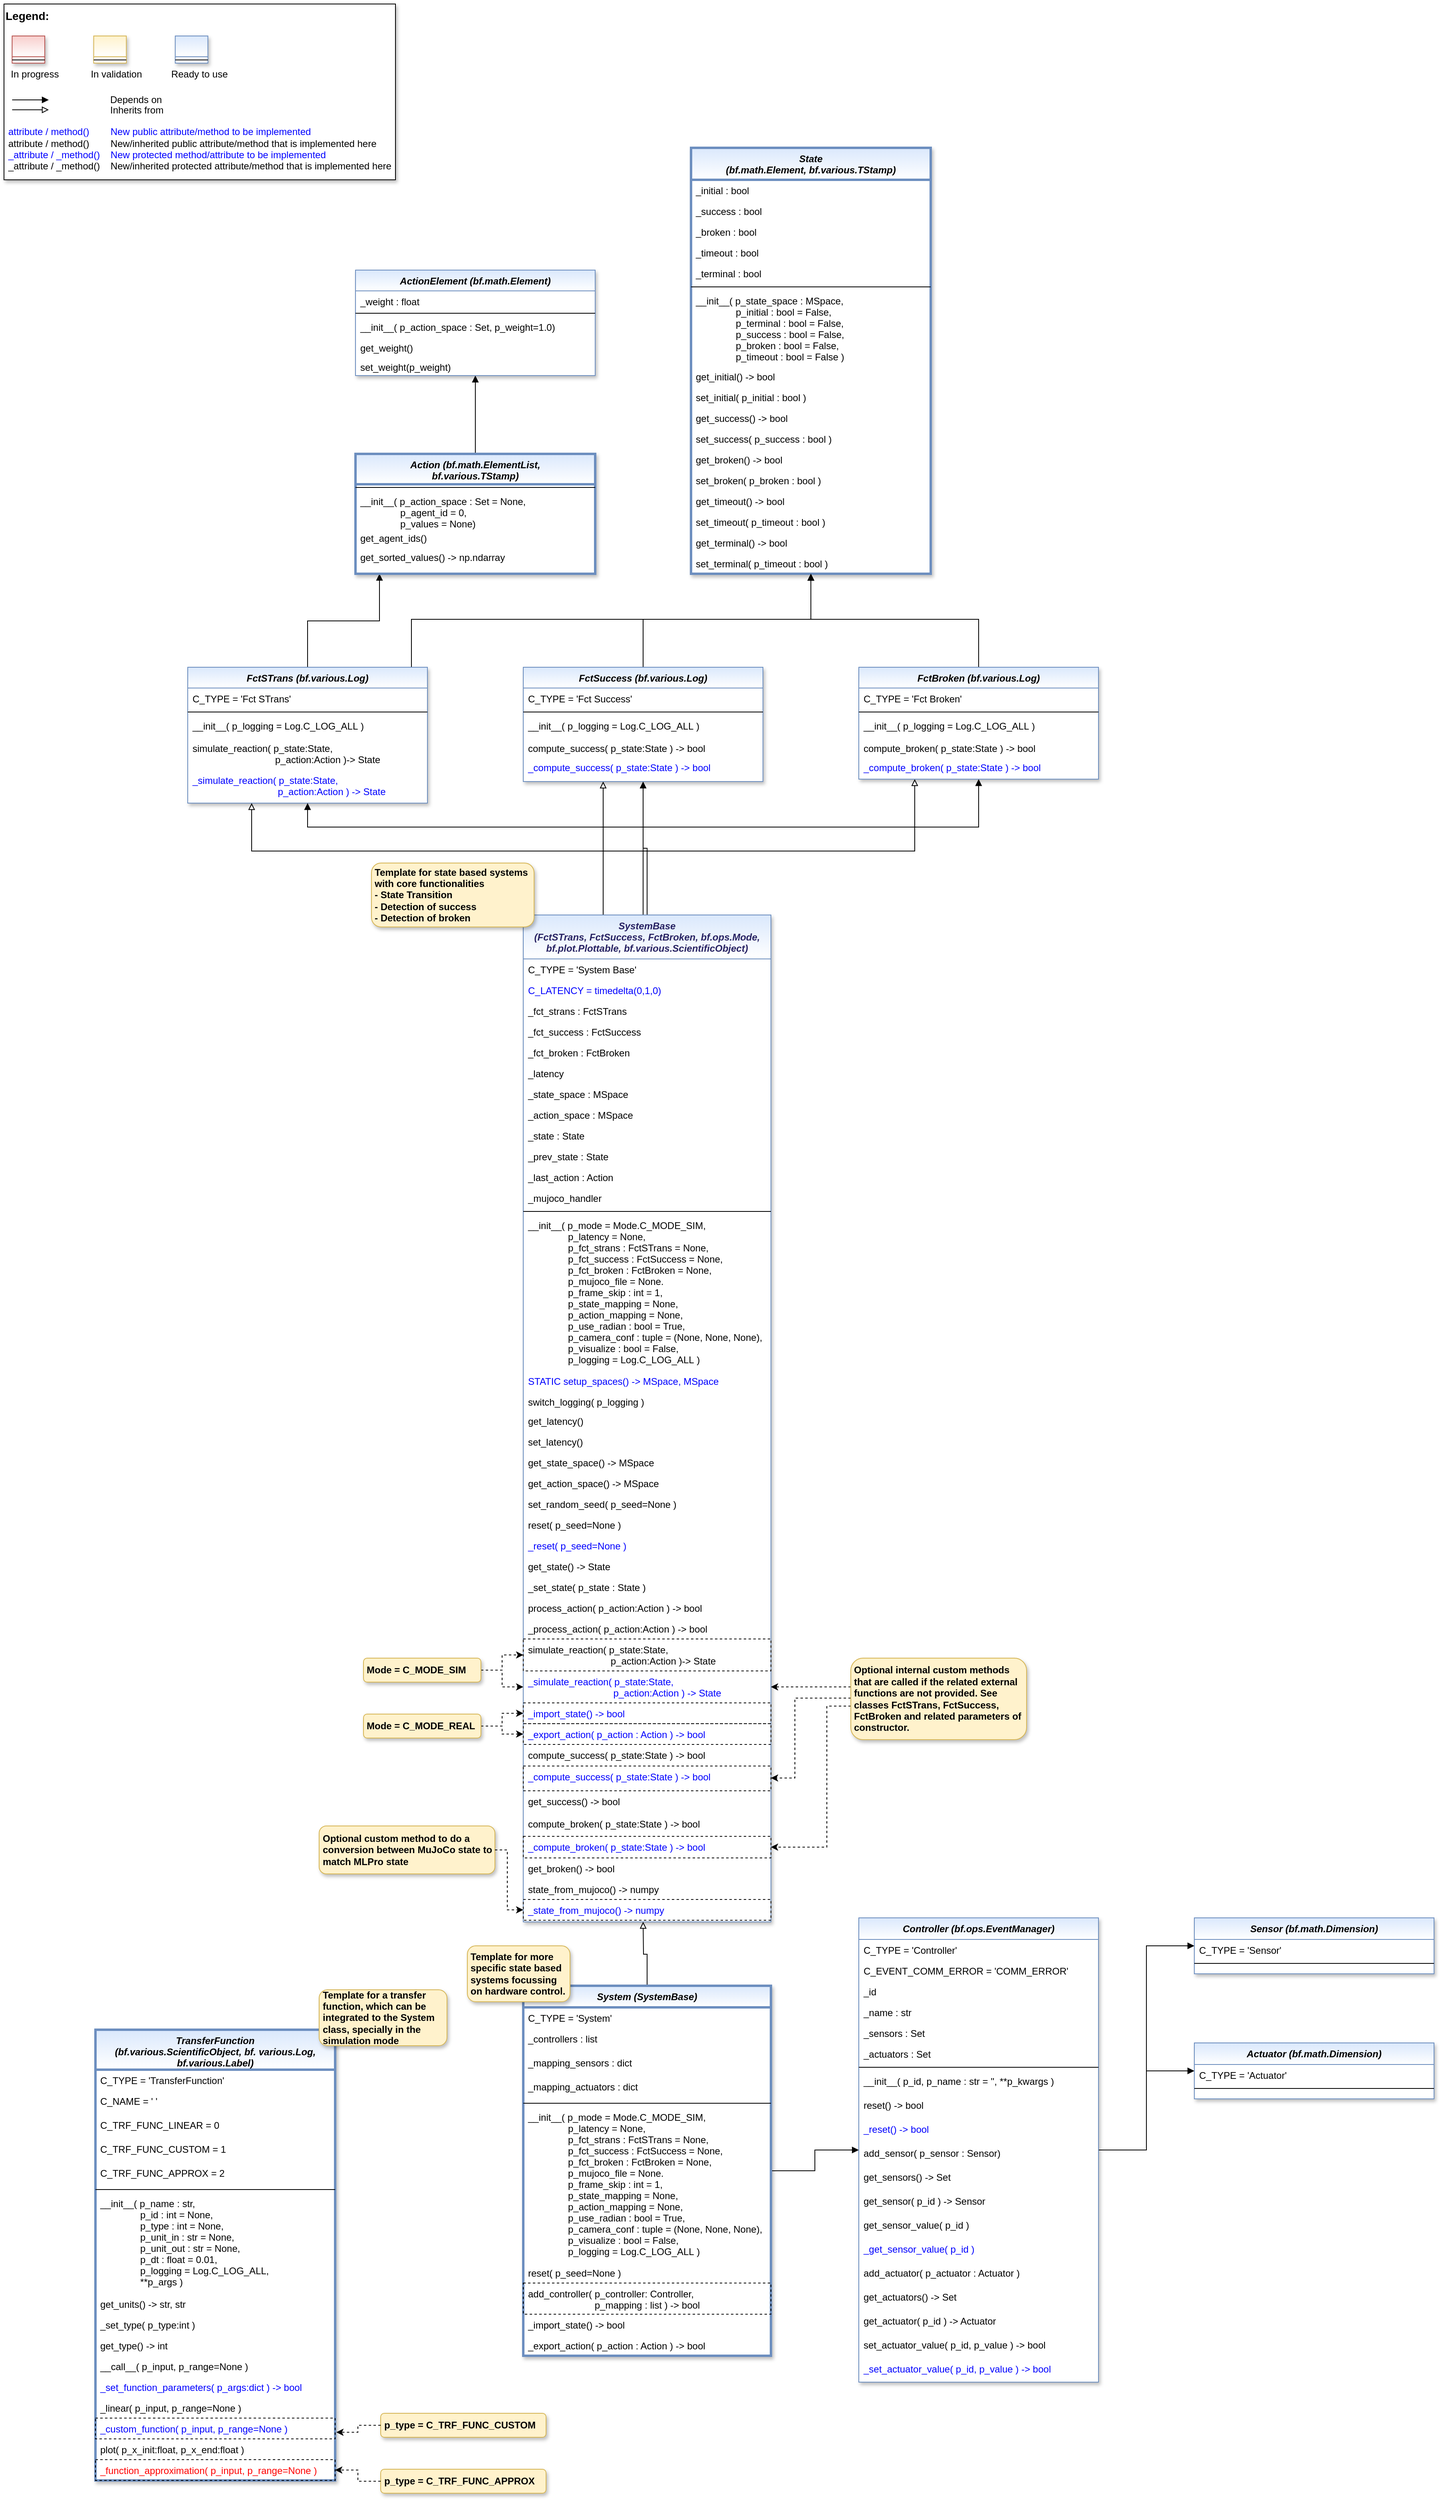 <mxfile version="20.8.10" type="device"><diagram id="C5RBs43oDa-KdzZeNtuy" name="Page-1"><mxGraphModel dx="2389" dy="1680" grid="1" gridSize="10" guides="1" tooltips="1" connect="1" arrows="1" fold="1" page="1" pageScale="1" pageWidth="2336" pageHeight="1654" math="0" shadow="0"><root><mxCell id="WIyWlLk6GJQsqaUBKTNV-0"/><mxCell id="WIyWlLk6GJQsqaUBKTNV-1" parent="WIyWlLk6GJQsqaUBKTNV-0"/><mxCell id="R_ngxhqv9-UkYQrJMMjU-10" style="edgeStyle=orthogonalEdgeStyle;rounded=0;orthogonalLoop=1;jettySize=auto;html=1;endArrow=block;endFill=1;" parent="WIyWlLk6GJQsqaUBKTNV-1" source="Zqu0_7ksh0mKDehXw9Cf-10" target="lPrEHNX2rIwzvw_4oWQd-11" edge="1"><mxGeometry relative="1" as="geometry"><Array as="points"><mxPoint x="420" y="812"/><mxPoint x="510" y="812"/></Array></mxGeometry></mxCell><mxCell id="R_ngxhqv9-UkYQrJMMjU-14" style="edgeStyle=orthogonalEdgeStyle;rounded=0;orthogonalLoop=1;jettySize=auto;html=1;endArrow=block;endFill=1;" parent="WIyWlLk6GJQsqaUBKTNV-1" source="Zqu0_7ksh0mKDehXw9Cf-10" target="lPrEHNX2rIwzvw_4oWQd-0" edge="1"><mxGeometry relative="1" as="geometry"><Array as="points"><mxPoint x="550" y="810"/><mxPoint x="1050" y="810"/></Array></mxGeometry></mxCell><mxCell id="Zqu0_7ksh0mKDehXw9Cf-10" value="FctSTrans (bf.various.Log)" style="swimlane;fontStyle=3;align=center;verticalAlign=top;childLayout=stackLayout;horizontal=1;startSize=26;horizontalStack=0;resizeParent=1;resizeLast=0;collapsible=1;marginBottom=0;rounded=0;shadow=1;strokeWidth=1;fillColor=#dae8fc;strokeColor=#6c8ebf;swimlaneFillColor=#ffffff;gradientColor=#FFFFFF;" parent="WIyWlLk6GJQsqaUBKTNV-1" vertex="1"><mxGeometry x="270" y="870" width="300" height="170" as="geometry"><mxRectangle x="230" y="140" width="160" height="26" as="alternateBounds"/></mxGeometry></mxCell><mxCell id="Zqu0_7ksh0mKDehXw9Cf-11" value="C_TYPE = 'Fct STrans'" style="text;align=left;verticalAlign=top;spacingLeft=4;spacingRight=4;overflow=hidden;rotatable=0;points=[[0,0.5],[1,0.5]];portConstraint=eastwest;" parent="Zqu0_7ksh0mKDehXw9Cf-10" vertex="1"><mxGeometry y="26" width="300" height="26" as="geometry"/></mxCell><mxCell id="Zqu0_7ksh0mKDehXw9Cf-12" value="" style="line;html=1;strokeWidth=1;align=left;verticalAlign=middle;spacingTop=-1;spacingLeft=3;spacingRight=3;rotatable=0;labelPosition=right;points=[];portConstraint=eastwest;" parent="Zqu0_7ksh0mKDehXw9Cf-10" vertex="1"><mxGeometry y="52" width="300" height="8" as="geometry"/></mxCell><mxCell id="MUDc0-kVXtxc5aC2oVAI-0" value="__init__( p_logging = Log.C_LOG_ALL )" style="text;align=left;verticalAlign=top;spacingLeft=4;spacingRight=4;overflow=hidden;rotatable=0;points=[[0,0.5],[1,0.5]];portConstraint=eastwest;" parent="Zqu0_7ksh0mKDehXw9Cf-10" vertex="1"><mxGeometry y="60" width="300" height="28" as="geometry"/></mxCell><mxCell id="qLox5K4fzlIwR1zVl24Q-4" value="simulate_reaction( p_state:State, &#10;                               p_action:Action )-&gt; State" style="text;align=left;verticalAlign=top;spacingLeft=4;spacingRight=4;overflow=hidden;rotatable=0;points=[[0,0.5],[1,0.5]];portConstraint=eastwest;" parent="Zqu0_7ksh0mKDehXw9Cf-10" vertex="1"><mxGeometry y="88" width="300" height="40" as="geometry"/></mxCell><mxCell id="9nXfzJqSbwu4eSqYgaZp-8" value="_simulate_reaction( p_state:State, &#10;                                p_action:Action ) -&gt; State" style="text;align=left;verticalAlign=top;spacingLeft=4;spacingRight=4;overflow=hidden;rotatable=0;points=[[0,0.5],[1,0.5]];portConstraint=eastwest;fontColor=#0000FF;" parent="Zqu0_7ksh0mKDehXw9Cf-10" vertex="1"><mxGeometry y="128" width="300" height="40" as="geometry"/></mxCell><mxCell id="C6aBNJorPjyJJUNLM00n-2" value="" style="group" parent="WIyWlLk6GJQsqaUBKTNV-1" vertex="1" connectable="0"><mxGeometry x="40" y="40" width="490" height="220" as="geometry"/></mxCell><mxCell id="0DCWFAYMtEVJNfJJVhTo-1" value="&lt;font color=&quot;#000000&quot; size=&quot;1&quot;&gt;&lt;b style=&quot;font-size: 14px&quot;&gt;Legend:&lt;br&gt;&lt;/b&gt;&lt;/font&gt;&lt;br&gt;&lt;br&gt;&lt;br&gt;&lt;font color=&quot;#0000ff&quot; style=&quot;font-size: 6px&quot;&gt;&lt;br&gt;&lt;/font&gt;&lt;span style=&quot;color: rgb(0 , 0 , 0)&quot;&gt;&lt;font style=&quot;font-size: 4px&quot;&gt;&amp;nbsp; &amp;nbsp;&lt;/font&gt;&amp;nbsp;In progress&amp;nbsp; &amp;nbsp; &amp;nbsp; &amp;nbsp; &amp;nbsp; &amp;nbsp; In validation&amp;nbsp; &amp;nbsp; &amp;nbsp; &amp;nbsp; &amp;nbsp; &amp;nbsp;Ready to use&lt;/span&gt;&lt;font color=&quot;#000000&quot;&gt;&amp;nbsp;&lt;br&gt;&lt;/font&gt;&lt;font color=&quot;#0000ff&quot;&gt;&lt;br&gt;&lt;br&gt;&lt;br&gt;&lt;br&gt;&amp;nbsp;attribute / method()&amp;nbsp; &amp;nbsp; &amp;nbsp; &amp;nbsp; New public attribute/method to be implemented&lt;/font&gt;&lt;br&gt;&lt;font color=&quot;#000000&quot;&gt;&amp;nbsp;&lt;/font&gt;&lt;font color=&quot;#000000&quot;&gt;attribute / method()&lt;span&gt;&#9;&lt;/span&gt;&amp;nbsp; &amp;nbsp; &amp;nbsp; &amp;nbsp;New/inherited public attribute/method that is implemented here&lt;br&gt;&lt;/font&gt;&lt;font color=&quot;#0000ff&quot;&gt;&amp;nbsp;_attribute /&amp;nbsp;&lt;/font&gt;&lt;font color=&quot;#0000ff&quot;&gt;_method()&amp;nbsp; &amp;nbsp; New protected method/attribute to be implemented&lt;/font&gt;&lt;br&gt;&lt;font color=&quot;#000000&quot;&gt;&amp;nbsp;_attribute / _method()&amp;nbsp; &amp;nbsp; New/inherited protected attribute/method that is implemented here&lt;br&gt;&lt;/font&gt;&lt;font color=&quot;#000000&quot;&gt;&lt;br&gt;&lt;br&gt;&lt;br&gt;&lt;br&gt;&lt;br&gt;&lt;/font&gt;" style="text;html=1;align=left;verticalAlign=top;whiteSpace=wrap;rounded=0;fontColor=#006600;strokeColor=#000000;shadow=1;fillColor=#ffffff;" parent="C6aBNJorPjyJJUNLM00n-2" vertex="1"><mxGeometry width="490.0" height="220" as="geometry"/></mxCell><mxCell id="0DCWFAYMtEVJNfJJVhTo-2" value="Depends on" style="endArrow=block;html=1;labelPosition=right;verticalLabelPosition=middle;align=left;verticalAlign=middle;endFill=1;fontSize=12;" parent="C6aBNJorPjyJJUNLM00n-2" edge="1"><mxGeometry x="-1623.125" y="-2180" width="51.042" height="50" as="geometry"><mxPoint x="10.208" y="120.003" as="sourcePoint"/><mxPoint x="55.991" y="120.003" as="targetPoint"/><mxPoint x="98" as="offset"/><Array as="points"><mxPoint x="30.625" y="120"/></Array></mxGeometry></mxCell><mxCell id="0DCWFAYMtEVJNfJJVhTo-3" value="Inherits from" style="endArrow=block;html=1;labelPosition=right;verticalLabelPosition=middle;align=left;verticalAlign=middle;endFill=0;fontSize=12;" parent="C6aBNJorPjyJJUNLM00n-2" edge="1"><mxGeometry x="-1623.125" y="-2180" width="51.042" height="50" as="geometry"><mxPoint x="10.208" y="132.385" as="sourcePoint"/><mxPoint x="55.991" y="132.385" as="targetPoint"/><mxPoint x="98" y="1" as="offset"/></mxGeometry></mxCell><mxCell id="0DCWFAYMtEVJNfJJVhTo-4" value="" style="swimlane;fontStyle=3;align=center;verticalAlign=top;childLayout=stackLayout;horizontal=1;startSize=26;horizontalStack=0;resizeParent=1;resizeLast=0;collapsible=1;marginBottom=0;rounded=0;shadow=1;strokeWidth=1;fillColor=#f8cecc;strokeColor=#b85450;gradientColor=#ffffff;swimlaneFillColor=#ffffff;" parent="C6aBNJorPjyJJUNLM00n-2" vertex="1"><mxGeometry x="10.208" y="40" width="40.833" height="34" as="geometry"><mxRectangle x="230" y="140" width="160" height="26" as="alternateBounds"/></mxGeometry></mxCell><mxCell id="0DCWFAYMtEVJNfJJVhTo-5" value="" style="line;html=1;strokeWidth=1;align=left;verticalAlign=middle;spacingTop=-1;spacingLeft=3;spacingRight=3;rotatable=0;labelPosition=right;points=[];portConstraint=eastwest;" parent="0DCWFAYMtEVJNfJJVhTo-4" vertex="1"><mxGeometry y="26" width="40.833" height="8" as="geometry"/></mxCell><mxCell id="0DCWFAYMtEVJNfJJVhTo-6" value="" style="swimlane;fontStyle=3;align=center;verticalAlign=top;childLayout=stackLayout;horizontal=1;startSize=26;horizontalStack=0;resizeParent=1;resizeLast=0;collapsible=1;marginBottom=0;rounded=0;shadow=1;strokeWidth=1;fillColor=#fff2cc;strokeColor=#d6b656;gradientColor=#ffffff;swimlaneFillColor=#ffffff;" parent="C6aBNJorPjyJJUNLM00n-2" vertex="1"><mxGeometry x="112.292" y="40" width="40.833" height="34" as="geometry"><mxRectangle x="230" y="140" width="160" height="26" as="alternateBounds"/></mxGeometry></mxCell><mxCell id="0DCWFAYMtEVJNfJJVhTo-7" value="" style="line;html=1;strokeWidth=1;align=left;verticalAlign=middle;spacingTop=-1;spacingLeft=3;spacingRight=3;rotatable=0;labelPosition=right;points=[];portConstraint=eastwest;" parent="0DCWFAYMtEVJNfJJVhTo-6" vertex="1"><mxGeometry y="26" width="40.833" height="8" as="geometry"/></mxCell><mxCell id="0DCWFAYMtEVJNfJJVhTo-8" value="" style="swimlane;fontStyle=3;align=center;verticalAlign=top;childLayout=stackLayout;horizontal=1;startSize=26;horizontalStack=0;resizeParent=1;resizeLast=0;collapsible=1;marginBottom=0;rounded=0;shadow=1;strokeWidth=1;fillColor=#dae8fc;strokeColor=#6c8ebf;gradientColor=#ffffff;swimlaneFillColor=#ffffff;" parent="C6aBNJorPjyJJUNLM00n-2" vertex="1"><mxGeometry x="214.375" y="40" width="40.833" height="34" as="geometry"><mxRectangle x="230" y="140" width="160" height="26" as="alternateBounds"/></mxGeometry></mxCell><mxCell id="0DCWFAYMtEVJNfJJVhTo-9" value="" style="line;html=1;strokeWidth=1;align=left;verticalAlign=middle;spacingTop=-1;spacingLeft=3;spacingRight=3;rotatable=0;labelPosition=right;points=[];portConstraint=eastwest;" parent="0DCWFAYMtEVJNfJJVhTo-8" vertex="1"><mxGeometry y="26" width="40.833" height="8" as="geometry"/></mxCell><mxCell id="lPrEHNX2rIwzvw_4oWQd-0" value="State &#10;(bf.math.Element, bf.various.TStamp)" style="swimlane;fontStyle=3;align=center;verticalAlign=top;childLayout=stackLayout;horizontal=1;startSize=40;horizontalStack=0;resizeParent=1;resizeLast=0;collapsible=1;marginBottom=0;rounded=0;shadow=1;strokeWidth=3;fillColor=#dae8fc;strokeColor=#6c8ebf;swimlaneFillColor=#ffffff;gradientColor=#FFFFFF;" parent="WIyWlLk6GJQsqaUBKTNV-1" vertex="1"><mxGeometry x="900" y="220" width="300" height="533" as="geometry"><mxRectangle x="230" y="140" width="160" height="26" as="alternateBounds"/></mxGeometry></mxCell><mxCell id="R_ngxhqv9-UkYQrJMMjU-6" value="_initial : bool" style="text;align=left;verticalAlign=top;spacingLeft=4;spacingRight=4;overflow=hidden;rotatable=0;points=[[0,0.5],[1,0.5]];portConstraint=eastwest;" parent="lPrEHNX2rIwzvw_4oWQd-0" vertex="1"><mxGeometry y="40" width="300" height="26" as="geometry"/></mxCell><mxCell id="lPrEHNX2rIwzvw_4oWQd-1" value="_success : bool" style="text;align=left;verticalAlign=top;spacingLeft=4;spacingRight=4;overflow=hidden;rotatable=0;points=[[0,0.5],[1,0.5]];portConstraint=eastwest;" parent="lPrEHNX2rIwzvw_4oWQd-0" vertex="1"><mxGeometry y="66" width="300" height="26" as="geometry"/></mxCell><mxCell id="lPrEHNX2rIwzvw_4oWQd-2" value="_broken : bool" style="text;align=left;verticalAlign=top;spacingLeft=4;spacingRight=4;overflow=hidden;rotatable=0;points=[[0,0.5],[1,0.5]];portConstraint=eastwest;" parent="lPrEHNX2rIwzvw_4oWQd-0" vertex="1"><mxGeometry y="92" width="300" height="26" as="geometry"/></mxCell><mxCell id="R_ngxhqv9-UkYQrJMMjU-7" value="_timeout : bool" style="text;align=left;verticalAlign=top;spacingLeft=4;spacingRight=4;overflow=hidden;rotatable=0;points=[[0,0.5],[1,0.5]];portConstraint=eastwest;" parent="lPrEHNX2rIwzvw_4oWQd-0" vertex="1"><mxGeometry y="118" width="300" height="26" as="geometry"/></mxCell><mxCell id="R_ngxhqv9-UkYQrJMMjU-8" value="_terminal : bool" style="text;align=left;verticalAlign=top;spacingLeft=4;spacingRight=4;overflow=hidden;rotatable=0;points=[[0,0.5],[1,0.5]];portConstraint=eastwest;" parent="lPrEHNX2rIwzvw_4oWQd-0" vertex="1"><mxGeometry y="144" width="300" height="26" as="geometry"/></mxCell><mxCell id="lPrEHNX2rIwzvw_4oWQd-3" value="" style="line;html=1;strokeWidth=1;align=left;verticalAlign=middle;spacingTop=-1;spacingLeft=3;spacingRight=3;rotatable=0;labelPosition=right;points=[];portConstraint=eastwest;" parent="lPrEHNX2rIwzvw_4oWQd-0" vertex="1"><mxGeometry y="170" width="300" height="8" as="geometry"/></mxCell><mxCell id="lPrEHNX2rIwzvw_4oWQd-4" value="__init__( p_state_space : MSpace,&#10;               p_initial : bool = False,&#10;               p_terminal : bool = False,&#10;               p_success : bool = False,&#10;               p_broken : bool = False,&#10;               p_timeout : bool = False )" style="text;align=left;verticalAlign=top;spacingLeft=4;spacingRight=4;overflow=hidden;rotatable=0;points=[[0,0.5],[1,0.5]];portConstraint=eastwest;" parent="lPrEHNX2rIwzvw_4oWQd-0" vertex="1"><mxGeometry y="178" width="300" height="95" as="geometry"/></mxCell><mxCell id="R_ngxhqv9-UkYQrJMMjU-0" value="get_initial() -&gt; bool" style="text;align=left;verticalAlign=top;spacingLeft=4;spacingRight=4;overflow=hidden;rotatable=0;points=[[0,0.5],[1,0.5]];portConstraint=eastwest;" parent="lPrEHNX2rIwzvw_4oWQd-0" vertex="1"><mxGeometry y="273" width="300" height="26" as="geometry"/></mxCell><mxCell id="R_ngxhqv9-UkYQrJMMjU-1" value="set_initial( p_initial : bool )" style="text;align=left;verticalAlign=top;spacingLeft=4;spacingRight=4;overflow=hidden;rotatable=0;points=[[0,0.5],[1,0.5]];portConstraint=eastwest;" parent="lPrEHNX2rIwzvw_4oWQd-0" vertex="1"><mxGeometry y="299" width="300" height="26" as="geometry"/></mxCell><mxCell id="lPrEHNX2rIwzvw_4oWQd-5" value="get_success() -&gt; bool" style="text;align=left;verticalAlign=top;spacingLeft=4;spacingRight=4;overflow=hidden;rotatable=0;points=[[0,0.5],[1,0.5]];portConstraint=eastwest;" parent="lPrEHNX2rIwzvw_4oWQd-0" vertex="1"><mxGeometry y="325" width="300" height="26" as="geometry"/></mxCell><mxCell id="lPrEHNX2rIwzvw_4oWQd-6" value="set_success( p_success : bool )" style="text;align=left;verticalAlign=top;spacingLeft=4;spacingRight=4;overflow=hidden;rotatable=0;points=[[0,0.5],[1,0.5]];portConstraint=eastwest;" parent="lPrEHNX2rIwzvw_4oWQd-0" vertex="1"><mxGeometry y="351" width="300" height="26" as="geometry"/></mxCell><mxCell id="lPrEHNX2rIwzvw_4oWQd-7" value="get_broken() -&gt; bool" style="text;align=left;verticalAlign=top;spacingLeft=4;spacingRight=4;overflow=hidden;rotatable=0;points=[[0,0.5],[1,0.5]];portConstraint=eastwest;" parent="lPrEHNX2rIwzvw_4oWQd-0" vertex="1"><mxGeometry y="377" width="300" height="26" as="geometry"/></mxCell><mxCell id="lPrEHNX2rIwzvw_4oWQd-8" value="set_broken( p_broken : bool )" style="text;align=left;verticalAlign=top;spacingLeft=4;spacingRight=4;overflow=hidden;rotatable=0;points=[[0,0.5],[1,0.5]];portConstraint=eastwest;" parent="lPrEHNX2rIwzvw_4oWQd-0" vertex="1"><mxGeometry y="403" width="300" height="26" as="geometry"/></mxCell><mxCell id="R_ngxhqv9-UkYQrJMMjU-2" value="get_timeout() -&gt; bool" style="text;align=left;verticalAlign=top;spacingLeft=4;spacingRight=4;overflow=hidden;rotatable=0;points=[[0,0.5],[1,0.5]];portConstraint=eastwest;" parent="lPrEHNX2rIwzvw_4oWQd-0" vertex="1"><mxGeometry y="429" width="300" height="26" as="geometry"/></mxCell><mxCell id="R_ngxhqv9-UkYQrJMMjU-3" value="set_timeout( p_timeout : bool )" style="text;align=left;verticalAlign=top;spacingLeft=4;spacingRight=4;overflow=hidden;rotatable=0;points=[[0,0.5],[1,0.5]];portConstraint=eastwest;" parent="lPrEHNX2rIwzvw_4oWQd-0" vertex="1"><mxGeometry y="455" width="300" height="26" as="geometry"/></mxCell><mxCell id="R_ngxhqv9-UkYQrJMMjU-4" value="get_terminal() -&gt; bool" style="text;align=left;verticalAlign=top;spacingLeft=4;spacingRight=4;overflow=hidden;rotatable=0;points=[[0,0.5],[1,0.5]];portConstraint=eastwest;" parent="lPrEHNX2rIwzvw_4oWQd-0" vertex="1"><mxGeometry y="481" width="300" height="26" as="geometry"/></mxCell><mxCell id="R_ngxhqv9-UkYQrJMMjU-5" value="set_terminal( p_timeout : bool )" style="text;align=left;verticalAlign=top;spacingLeft=4;spacingRight=4;overflow=hidden;rotatable=0;points=[[0,0.5],[1,0.5]];portConstraint=eastwest;" parent="lPrEHNX2rIwzvw_4oWQd-0" vertex="1"><mxGeometry y="507" width="300" height="26" as="geometry"/></mxCell><mxCell id="lPrEHNX2rIwzvw_4oWQd-10" style="edgeStyle=orthogonalEdgeStyle;rounded=0;orthogonalLoop=1;jettySize=auto;html=1;entryX=0.5;entryY=1;entryDx=0;entryDy=0;endArrow=block;endFill=1;" parent="WIyWlLk6GJQsqaUBKTNV-1" source="lPrEHNX2rIwzvw_4oWQd-11" target="lPrEHNX2rIwzvw_4oWQd-16" edge="1"><mxGeometry relative="1" as="geometry"/></mxCell><mxCell id="lPrEHNX2rIwzvw_4oWQd-11" value="Action (bf.math.ElementList, &#10;bf.various.TStamp)" style="swimlane;fontStyle=3;align=center;verticalAlign=top;childLayout=stackLayout;horizontal=1;startSize=38;horizontalStack=0;resizeParent=1;resizeLast=0;collapsible=1;marginBottom=0;rounded=0;shadow=1;strokeWidth=3;fillColor=#dae8fc;strokeColor=#6c8ebf;swimlaneFillColor=#ffffff;gradientColor=#FFFFFF;" parent="WIyWlLk6GJQsqaUBKTNV-1" vertex="1"><mxGeometry x="480" y="603" width="300" height="150" as="geometry"><mxRectangle x="230" y="140" width="160" height="26" as="alternateBounds"/></mxGeometry></mxCell><mxCell id="lPrEHNX2rIwzvw_4oWQd-12" value="" style="line;html=1;strokeWidth=1;align=left;verticalAlign=middle;spacingTop=-1;spacingLeft=3;spacingRight=3;rotatable=0;labelPosition=right;points=[];portConstraint=eastwest;" parent="lPrEHNX2rIwzvw_4oWQd-11" vertex="1"><mxGeometry y="38" width="300" height="8" as="geometry"/></mxCell><mxCell id="lPrEHNX2rIwzvw_4oWQd-13" value="__init__( p_action_space : Set = None,&#10;               p_agent_id = 0,&#10;               p_values = None)" style="text;align=left;verticalAlign=top;spacingLeft=4;spacingRight=4;overflow=hidden;rotatable=0;points=[[0,0.5],[1,0.5]];portConstraint=eastwest;" parent="lPrEHNX2rIwzvw_4oWQd-11" vertex="1"><mxGeometry y="46" width="300" height="46" as="geometry"/></mxCell><mxCell id="lPrEHNX2rIwzvw_4oWQd-14" value="get_agent_ids()" style="text;align=left;verticalAlign=top;spacingLeft=4;spacingRight=4;overflow=hidden;rotatable=0;points=[[0,0.5],[1,0.5]];portConstraint=eastwest;" parent="lPrEHNX2rIwzvw_4oWQd-11" vertex="1"><mxGeometry y="92" width="300" height="24" as="geometry"/></mxCell><mxCell id="lPrEHNX2rIwzvw_4oWQd-15" value="get_sorted_values() -&gt; np.ndarray" style="text;align=left;verticalAlign=top;spacingLeft=4;spacingRight=4;overflow=hidden;rotatable=0;points=[[0,0.5],[1,0.5]];portConstraint=eastwest;" parent="lPrEHNX2rIwzvw_4oWQd-11" vertex="1"><mxGeometry y="116" width="300" height="24" as="geometry"/></mxCell><mxCell id="lPrEHNX2rIwzvw_4oWQd-16" value="ActionElement (bf.math.Element)" style="swimlane;fontStyle=3;align=center;verticalAlign=top;childLayout=stackLayout;horizontal=1;startSize=26;horizontalStack=0;resizeParent=1;resizeLast=0;collapsible=1;marginBottom=0;rounded=0;shadow=1;strokeWidth=1;fillColor=#dae8fc;strokeColor=#6c8ebf;swimlaneFillColor=#ffffff;gradientColor=#FFFFFF;" parent="WIyWlLk6GJQsqaUBKTNV-1" vertex="1"><mxGeometry x="480" y="373" width="300" height="132" as="geometry"><mxRectangle x="230" y="140" width="160" height="26" as="alternateBounds"/></mxGeometry></mxCell><mxCell id="R_ngxhqv9-UkYQrJMMjU-9" value="_weight : float" style="text;align=left;verticalAlign=top;spacingLeft=4;spacingRight=4;overflow=hidden;rotatable=0;points=[[0,0.5],[1,0.5]];portConstraint=eastwest;" parent="lPrEHNX2rIwzvw_4oWQd-16" vertex="1"><mxGeometry y="26" width="300" height="24" as="geometry"/></mxCell><mxCell id="lPrEHNX2rIwzvw_4oWQd-17" value="" style="line;html=1;strokeWidth=1;align=left;verticalAlign=middle;spacingTop=-1;spacingLeft=3;spacingRight=3;rotatable=0;labelPosition=right;points=[];portConstraint=eastwest;" parent="lPrEHNX2rIwzvw_4oWQd-16" vertex="1"><mxGeometry y="50" width="300" height="8" as="geometry"/></mxCell><mxCell id="lPrEHNX2rIwzvw_4oWQd-18" value="__init__( p_action_space : Set, p_weight=1.0)" style="text;align=left;verticalAlign=top;spacingLeft=4;spacingRight=4;overflow=hidden;rotatable=0;points=[[0,0.5],[1,0.5]];portConstraint=eastwest;" parent="lPrEHNX2rIwzvw_4oWQd-16" vertex="1"><mxGeometry y="58" width="300" height="26" as="geometry"/></mxCell><mxCell id="lPrEHNX2rIwzvw_4oWQd-19" value="get_weight()" style="text;align=left;verticalAlign=top;spacingLeft=4;spacingRight=4;overflow=hidden;rotatable=0;points=[[0,0.5],[1,0.5]];portConstraint=eastwest;" parent="lPrEHNX2rIwzvw_4oWQd-16" vertex="1"><mxGeometry y="84" width="300" height="24" as="geometry"/></mxCell><mxCell id="lPrEHNX2rIwzvw_4oWQd-20" value="set_weight(p_weight)" style="text;align=left;verticalAlign=top;spacingLeft=4;spacingRight=4;overflow=hidden;rotatable=0;points=[[0,0.5],[1,0.5]];portConstraint=eastwest;" parent="lPrEHNX2rIwzvw_4oWQd-16" vertex="1"><mxGeometry y="108" width="300" height="24" as="geometry"/></mxCell><mxCell id="R_ngxhqv9-UkYQrJMMjU-16" style="edgeStyle=orthogonalEdgeStyle;rounded=0;orthogonalLoop=1;jettySize=auto;html=1;endArrow=block;endFill=1;" parent="WIyWlLk6GJQsqaUBKTNV-1" source="lPrEHNX2rIwzvw_4oWQd-22" target="Zqu0_7ksh0mKDehXw9Cf-10" edge="1"><mxGeometry relative="1" as="geometry"><Array as="points"><mxPoint x="840" y="1070"/><mxPoint x="420" y="1070"/></Array></mxGeometry></mxCell><mxCell id="R_ngxhqv9-UkYQrJMMjU-17" style="edgeStyle=orthogonalEdgeStyle;rounded=0;orthogonalLoop=1;jettySize=auto;html=1;endArrow=block;endFill=1;" parent="WIyWlLk6GJQsqaUBKTNV-1" source="lPrEHNX2rIwzvw_4oWQd-22" target="gnBDM4Ka-E4QBX1AID2U-52" edge="1"><mxGeometry relative="1" as="geometry"/></mxCell><mxCell id="R_ngxhqv9-UkYQrJMMjU-18" style="edgeStyle=orthogonalEdgeStyle;rounded=0;orthogonalLoop=1;jettySize=auto;html=1;endArrow=block;endFill=1;" parent="WIyWlLk6GJQsqaUBKTNV-1" source="lPrEHNX2rIwzvw_4oWQd-22" target="gnBDM4Ka-E4QBX1AID2U-58" edge="1"><mxGeometry relative="1" as="geometry"><Array as="points"><mxPoint x="840" y="1070"/><mxPoint x="1260" y="1070"/></Array></mxGeometry></mxCell><mxCell id="R_ngxhqv9-UkYQrJMMjU-19" style="edgeStyle=orthogonalEdgeStyle;rounded=0;orthogonalLoop=1;jettySize=auto;html=1;endArrow=block;endFill=0;" parent="WIyWlLk6GJQsqaUBKTNV-1" source="lPrEHNX2rIwzvw_4oWQd-22" target="Zqu0_7ksh0mKDehXw9Cf-10" edge="1"><mxGeometry relative="1" as="geometry"><Array as="points"><mxPoint x="790" y="1100"/><mxPoint x="350" y="1100"/></Array></mxGeometry></mxCell><mxCell id="R_ngxhqv9-UkYQrJMMjU-20" style="edgeStyle=orthogonalEdgeStyle;rounded=0;orthogonalLoop=1;jettySize=auto;html=1;endArrow=block;endFill=0;" parent="WIyWlLk6GJQsqaUBKTNV-1" source="lPrEHNX2rIwzvw_4oWQd-22" target="gnBDM4Ka-E4QBX1AID2U-52" edge="1"><mxGeometry relative="1" as="geometry"><Array as="points"><mxPoint x="790" y="1090"/><mxPoint x="790" y="1090"/></Array></mxGeometry></mxCell><mxCell id="R_ngxhqv9-UkYQrJMMjU-21" style="edgeStyle=orthogonalEdgeStyle;rounded=0;orthogonalLoop=1;jettySize=auto;html=1;endArrow=block;endFill=0;" parent="WIyWlLk6GJQsqaUBKTNV-1" source="lPrEHNX2rIwzvw_4oWQd-22" target="gnBDM4Ka-E4QBX1AID2U-58" edge="1"><mxGeometry relative="1" as="geometry"><Array as="points"><mxPoint x="790" y="1100"/><mxPoint x="1180" y="1100"/></Array></mxGeometry></mxCell><mxCell id="lPrEHNX2rIwzvw_4oWQd-22" value="SystemBase&#10;(FctSTrans, FctSuccess, FctBroken, bf.ops.Mode, &#10;bf.plot.Plottable, bf.various.ScientificObject)" style="swimlane;fontStyle=3;align=center;verticalAlign=top;childLayout=stackLayout;horizontal=1;startSize=55;horizontalStack=0;resizeParent=1;resizeLast=0;collapsible=1;marginBottom=0;rounded=0;shadow=1;strokeWidth=1;fillColor=#dae8fc;strokeColor=#6c8ebf;swimlaneFillColor=#ffffff;gradientColor=#FFFFFF;fontColor=#272262;" parent="WIyWlLk6GJQsqaUBKTNV-1" vertex="1"><mxGeometry x="690" y="1180" width="310" height="1260" as="geometry"><mxRectangle x="230" y="140" width="160" height="26" as="alternateBounds"/></mxGeometry></mxCell><mxCell id="lPrEHNX2rIwzvw_4oWQd-27" value="C_TYPE = 'System Base'" style="text;align=left;verticalAlign=top;spacingLeft=4;spacingRight=4;overflow=hidden;rotatable=0;points=[[0,0.5],[1,0.5]];portConstraint=eastwest;" parent="lPrEHNX2rIwzvw_4oWQd-22" vertex="1"><mxGeometry y="55" width="310" height="26" as="geometry"/></mxCell><mxCell id="lPrEHNX2rIwzvw_4oWQd-31" value="C_LATENCY = timedelta(0,1,0)" style="text;align=left;verticalAlign=top;spacingLeft=4;spacingRight=4;overflow=hidden;rotatable=0;points=[[0,0.5],[1,0.5]];portConstraint=eastwest;fontColor=#0000FF;" parent="lPrEHNX2rIwzvw_4oWQd-22" vertex="1"><mxGeometry y="81" width="310" height="26" as="geometry"/></mxCell><mxCell id="lPrEHNX2rIwzvw_4oWQd-79" value="_fct_strans : FctSTrans" style="text;align=left;verticalAlign=top;spacingLeft=4;spacingRight=4;overflow=hidden;rotatable=0;points=[[0,0.5],[1,0.5]];portConstraint=eastwest;" parent="lPrEHNX2rIwzvw_4oWQd-22" vertex="1"><mxGeometry y="107" width="310" height="26" as="geometry"/></mxCell><mxCell id="gnBDM4Ka-E4QBX1AID2U-99" value="_fct_success : FctSuccess" style="text;align=left;verticalAlign=top;spacingLeft=4;spacingRight=4;overflow=hidden;rotatable=0;points=[[0,0.5],[1,0.5]];portConstraint=eastwest;" parent="lPrEHNX2rIwzvw_4oWQd-22" vertex="1"><mxGeometry y="133" width="310" height="26" as="geometry"/></mxCell><mxCell id="gnBDM4Ka-E4QBX1AID2U-100" value="_fct_broken : FctBroken" style="text;align=left;verticalAlign=top;spacingLeft=4;spacingRight=4;overflow=hidden;rotatable=0;points=[[0,0.5],[1,0.5]];portConstraint=eastwest;" parent="lPrEHNX2rIwzvw_4oWQd-22" vertex="1"><mxGeometry y="159" width="310" height="26" as="geometry"/></mxCell><mxCell id="lPrEHNX2rIwzvw_4oWQd-34" value="_latency" style="text;align=left;verticalAlign=top;spacingLeft=4;spacingRight=4;overflow=hidden;rotatable=0;points=[[0,0.5],[1,0.5]];portConstraint=eastwest;" parent="lPrEHNX2rIwzvw_4oWQd-22" vertex="1"><mxGeometry y="185" width="310" height="26" as="geometry"/></mxCell><mxCell id="lPrEHNX2rIwzvw_4oWQd-35" value="_state_space : MSpace" style="text;align=left;verticalAlign=top;spacingLeft=4;spacingRight=4;overflow=hidden;rotatable=0;points=[[0,0.5],[1,0.5]];portConstraint=eastwest;" parent="lPrEHNX2rIwzvw_4oWQd-22" vertex="1"><mxGeometry y="211" width="310" height="26" as="geometry"/></mxCell><mxCell id="6VjQaemvq6ViMUy88HJq-2" value="_action_space : MSpace" style="text;align=left;verticalAlign=top;spacingLeft=4;spacingRight=4;overflow=hidden;rotatable=0;points=[[0,0.5],[1,0.5]];portConstraint=eastwest;" parent="lPrEHNX2rIwzvw_4oWQd-22" vertex="1"><mxGeometry y="237" width="310" height="26" as="geometry"/></mxCell><mxCell id="6VjQaemvq6ViMUy88HJq-3" value="_state : State" style="text;align=left;verticalAlign=top;spacingLeft=4;spacingRight=4;overflow=hidden;rotatable=0;points=[[0,0.5],[1,0.5]];portConstraint=eastwest;" parent="lPrEHNX2rIwzvw_4oWQd-22" vertex="1"><mxGeometry y="263" width="310" height="26" as="geometry"/></mxCell><mxCell id="lPrEHNX2rIwzvw_4oWQd-36" value="_prev_state : State" style="text;align=left;verticalAlign=top;spacingLeft=4;spacingRight=4;overflow=hidden;rotatable=0;points=[[0,0.5],[1,0.5]];portConstraint=eastwest;" parent="lPrEHNX2rIwzvw_4oWQd-22" vertex="1"><mxGeometry y="289" width="310" height="26" as="geometry"/></mxCell><mxCell id="lPrEHNX2rIwzvw_4oWQd-37" value="_last_action : Action" style="text;align=left;verticalAlign=top;spacingLeft=4;spacingRight=4;overflow=hidden;rotatable=0;points=[[0,0.5],[1,0.5]];portConstraint=eastwest;" parent="lPrEHNX2rIwzvw_4oWQd-22" vertex="1"><mxGeometry y="315" width="310" height="26" as="geometry"/></mxCell><mxCell id="EOoBFLtsOE-Mw61xyidP-0" value="_mujoco_handler " style="text;align=left;verticalAlign=top;spacingLeft=4;spacingRight=4;overflow=hidden;rotatable=0;points=[[0,0.5],[1,0.5]];portConstraint=eastwest;" vertex="1" parent="lPrEHNX2rIwzvw_4oWQd-22"><mxGeometry y="341" width="310" height="26" as="geometry"/></mxCell><mxCell id="lPrEHNX2rIwzvw_4oWQd-23" value="" style="line;html=1;strokeWidth=1;align=left;verticalAlign=middle;spacingTop=-1;spacingLeft=3;spacingRight=3;rotatable=0;labelPosition=right;points=[];portConstraint=eastwest;" parent="lPrEHNX2rIwzvw_4oWQd-22" vertex="1"><mxGeometry y="367" width="310" height="8" as="geometry"/></mxCell><mxCell id="lPrEHNX2rIwzvw_4oWQd-78" value="__init__( p_mode = Mode.C_MODE_SIM,&#10;               p_latency = None, &#10;               p_fct_strans : FctSTrans = None,&#10;               p_fct_success : FctSuccess = None,&#10;               p_fct_broken : FctBroken = None,&#10;               p_mujoco_file = None.&#10;               p_frame_skip : int = 1,&#10;               p_state_mapping = None,&#10;               p_action_mapping = None,&#10;               p_use_radian : bool = True,&#10;               p_camera_conf : tuple = (None, None, None),&#10;               p_visualize : bool = False,&#10;               p_logging = Log.C_LOG_ALL )" style="text;align=left;verticalAlign=top;spacingLeft=4;spacingRight=4;overflow=hidden;rotatable=0;points=[[0,0.5],[1,0.5]];portConstraint=eastwest;" parent="lPrEHNX2rIwzvw_4oWQd-22" vertex="1"><mxGeometry y="375" width="310" height="195" as="geometry"/></mxCell><mxCell id="6VjQaemvq6ViMUy88HJq-4" value="STATIC setup_spaces() -&gt; MSpace, MSpace" style="text;align=left;verticalAlign=top;spacingLeft=4;spacingRight=4;overflow=hidden;rotatable=0;points=[[0,0.5],[1,0.5]];portConstraint=eastwest;fontColor=#0000FF;" parent="lPrEHNX2rIwzvw_4oWQd-22" vertex="1"><mxGeometry y="570" width="310" height="26" as="geometry"/></mxCell><mxCell id="UgmHhtcElZpPATlAXSvT-9" value="switch_logging( p_logging )" style="text;align=left;verticalAlign=top;spacingLeft=4;spacingRight=4;overflow=hidden;rotatable=0;points=[[0,0.5],[1,0.5]];portConstraint=eastwest;" parent="lPrEHNX2rIwzvw_4oWQd-22" vertex="1"><mxGeometry y="596" width="310" height="24" as="geometry"/></mxCell><mxCell id="lPrEHNX2rIwzvw_4oWQd-51" value="get_latency()" style="text;align=left;verticalAlign=top;spacingLeft=4;spacingRight=4;overflow=hidden;rotatable=0;points=[[0,0.5],[1,0.5]];portConstraint=eastwest;" parent="lPrEHNX2rIwzvw_4oWQd-22" vertex="1"><mxGeometry y="620" width="310" height="26" as="geometry"/></mxCell><mxCell id="lPrEHNX2rIwzvw_4oWQd-52" value="set_latency()" style="text;align=left;verticalAlign=top;spacingLeft=4;spacingRight=4;overflow=hidden;rotatable=0;points=[[0,0.5],[1,0.5]];portConstraint=eastwest;" parent="lPrEHNX2rIwzvw_4oWQd-22" vertex="1"><mxGeometry y="646" width="310" height="26" as="geometry"/></mxCell><mxCell id="6VjQaemvq6ViMUy88HJq-0" value="get_state_space() -&gt; MSpace" style="text;align=left;verticalAlign=top;spacingLeft=4;spacingRight=4;overflow=hidden;rotatable=0;points=[[0,0.5],[1,0.5]];portConstraint=eastwest;" parent="lPrEHNX2rIwzvw_4oWQd-22" vertex="1"><mxGeometry y="672" width="310" height="26" as="geometry"/></mxCell><mxCell id="6VjQaemvq6ViMUy88HJq-1" value="get_action_space() -&gt; MSpace" style="text;align=left;verticalAlign=top;spacingLeft=4;spacingRight=4;overflow=hidden;rotatable=0;points=[[0,0.5],[1,0.5]];portConstraint=eastwest;" parent="lPrEHNX2rIwzvw_4oWQd-22" vertex="1"><mxGeometry y="698" width="310" height="26" as="geometry"/></mxCell><mxCell id="lPrEHNX2rIwzvw_4oWQd-61" value="set_random_seed( p_seed=None )" style="text;align=left;verticalAlign=top;spacingLeft=4;spacingRight=4;overflow=hidden;rotatable=0;points=[[0,0.5],[1,0.5]];portConstraint=eastwest;" parent="lPrEHNX2rIwzvw_4oWQd-22" vertex="1"><mxGeometry y="724" width="310" height="26" as="geometry"/></mxCell><mxCell id="lPrEHNX2rIwzvw_4oWQd-62" value="reset( p_seed=None )" style="text;align=left;verticalAlign=top;spacingLeft=4;spacingRight=4;overflow=hidden;rotatable=0;points=[[0,0.5],[1,0.5]];portConstraint=eastwest;" parent="lPrEHNX2rIwzvw_4oWQd-22" vertex="1"><mxGeometry y="750" width="310" height="26" as="geometry"/></mxCell><mxCell id="lPrEHNX2rIwzvw_4oWQd-63" value="_reset( p_seed=None )" style="text;align=left;verticalAlign=top;spacingLeft=4;spacingRight=4;overflow=hidden;rotatable=0;points=[[0,0.5],[1,0.5]];portConstraint=eastwest;fontColor=#0000FF;" parent="lPrEHNX2rIwzvw_4oWQd-22" vertex="1"><mxGeometry y="776" width="310" height="26" as="geometry"/></mxCell><mxCell id="lPrEHNX2rIwzvw_4oWQd-54" value="get_state() -&gt; State" style="text;align=left;verticalAlign=top;spacingLeft=4;spacingRight=4;overflow=hidden;rotatable=0;points=[[0,0.5],[1,0.5]];portConstraint=eastwest;" parent="lPrEHNX2rIwzvw_4oWQd-22" vertex="1"><mxGeometry y="802" width="310" height="26" as="geometry"/></mxCell><mxCell id="lPrEHNX2rIwzvw_4oWQd-55" value="_set_state( p_state : State )" style="text;align=left;verticalAlign=top;spacingLeft=4;spacingRight=4;overflow=hidden;rotatable=0;points=[[0,0.5],[1,0.5]];portConstraint=eastwest;fontColor=default;" parent="lPrEHNX2rIwzvw_4oWQd-22" vertex="1"><mxGeometry y="828" width="310" height="26" as="geometry"/></mxCell><mxCell id="lPrEHNX2rIwzvw_4oWQd-64" value="process_action( p_action:Action ) -&gt; bool" style="text;align=left;verticalAlign=top;spacingLeft=4;spacingRight=4;overflow=hidden;rotatable=0;points=[[0,0.5],[1,0.5]];portConstraint=eastwest;" parent="lPrEHNX2rIwzvw_4oWQd-22" vertex="1"><mxGeometry y="854" width="310" height="26" as="geometry"/></mxCell><mxCell id="lPrEHNX2rIwzvw_4oWQd-65" value="_process_action( p_action:Action ) -&gt; bool" style="text;align=left;verticalAlign=top;spacingLeft=4;spacingRight=4;overflow=hidden;rotatable=0;points=[[0,0.5],[1,0.5]];portConstraint=eastwest;fontColor=default;" parent="lPrEHNX2rIwzvw_4oWQd-22" vertex="1"><mxGeometry y="880" width="310" height="26" as="geometry"/></mxCell><mxCell id="UgmHhtcElZpPATlAXSvT-3" value="simulate_reaction( p_state:State, &#10;                               p_action:Action )-&gt; State" style="text;align=left;verticalAlign=top;spacingLeft=4;spacingRight=4;overflow=hidden;rotatable=0;points=[[0,0.5],[1,0.5]];portConstraint=eastwest;strokeColor=default;dashed=1;" parent="lPrEHNX2rIwzvw_4oWQd-22" vertex="1"><mxGeometry y="906" width="310" height="40" as="geometry"/></mxCell><mxCell id="XtbGihCowHPi60ToGjzG-2" value="_simulate_reaction( p_state:State, &#10;                                p_action:Action ) -&gt; State" style="text;align=left;verticalAlign=top;spacingLeft=4;spacingRight=4;overflow=hidden;rotatable=0;points=[[0,0.5],[1,0.5]];portConstraint=eastwest;fontColor=#0000FF;strokeColor=none;dashed=1;" parent="lPrEHNX2rIwzvw_4oWQd-22" vertex="1"><mxGeometry y="946" width="310" height="40" as="geometry"/></mxCell><mxCell id="gnBDM4Ka-E4QBX1AID2U-2" value="_import_state() -&gt; bool" style="text;align=left;verticalAlign=top;spacingLeft=4;spacingRight=4;overflow=hidden;rotatable=0;points=[[0,0.5],[1,0.5]];portConstraint=eastwest;fontColor=#0000FF;strokeColor=default;dashed=1;" parent="lPrEHNX2rIwzvw_4oWQd-22" vertex="1"><mxGeometry y="986" width="310" height="26" as="geometry"/></mxCell><mxCell id="gnBDM4Ka-E4QBX1AID2U-1" value="_export_action( p_action : Action ) -&gt; bool" style="text;align=left;verticalAlign=top;spacingLeft=4;spacingRight=4;overflow=hidden;rotatable=0;points=[[0,0.5],[1,0.5]];portConstraint=eastwest;fontColor=#0000FF;strokeColor=default;dashed=1;" parent="lPrEHNX2rIwzvw_4oWQd-22" vertex="1"><mxGeometry y="1012" width="310" height="26" as="geometry"/></mxCell><mxCell id="UgmHhtcElZpPATlAXSvT-4" value="compute_success( p_state:State ) -&gt; bool" style="text;align=left;verticalAlign=top;spacingLeft=4;spacingRight=4;overflow=hidden;rotatable=0;points=[[0,0.5],[1,0.5]];portConstraint=eastwest;" parent="lPrEHNX2rIwzvw_4oWQd-22" vertex="1"><mxGeometry y="1038" width="310" height="27" as="geometry"/></mxCell><mxCell id="XtbGihCowHPi60ToGjzG-0" value="_compute_success( p_state:State ) -&gt; bool" style="text;align=left;verticalAlign=top;spacingLeft=4;spacingRight=4;overflow=hidden;rotatable=0;points=[[0,0.5],[1,0.5]];portConstraint=eastwest;fontColor=#0000FF;strokeColor=default;dashed=1;" parent="lPrEHNX2rIwzvw_4oWQd-22" vertex="1"><mxGeometry y="1065" width="310" height="31" as="geometry"/></mxCell><mxCell id="R_ngxhqv9-UkYQrJMMjU-22" value="get_success() -&gt; bool" style="text;align=left;verticalAlign=top;spacingLeft=4;spacingRight=4;overflow=hidden;rotatable=0;points=[[0,0.5],[1,0.5]];portConstraint=eastwest;" parent="lPrEHNX2rIwzvw_4oWQd-22" vertex="1"><mxGeometry y="1096" width="310" height="28" as="geometry"/></mxCell><mxCell id="UgmHhtcElZpPATlAXSvT-6" value="compute_broken( p_state:State ) -&gt; bool" style="text;align=left;verticalAlign=top;spacingLeft=4;spacingRight=4;overflow=hidden;rotatable=0;points=[[0,0.5],[1,0.5]];portConstraint=eastwest;" parent="lPrEHNX2rIwzvw_4oWQd-22" vertex="1"><mxGeometry y="1124" width="310" height="29" as="geometry"/></mxCell><mxCell id="XtbGihCowHPi60ToGjzG-1" value="_compute_broken( p_state:State ) -&gt; bool" style="text;align=left;verticalAlign=top;spacingLeft=4;spacingRight=4;overflow=hidden;rotatable=0;points=[[0,0.5],[1,0.5]];portConstraint=eastwest;fontColor=#0000FF;strokeColor=default;dashed=1;" parent="lPrEHNX2rIwzvw_4oWQd-22" vertex="1"><mxGeometry y="1153" width="310" height="27" as="geometry"/></mxCell><mxCell id="R_ngxhqv9-UkYQrJMMjU-23" value="get_broken() -&gt; bool" style="text;align=left;verticalAlign=top;spacingLeft=4;spacingRight=4;overflow=hidden;rotatable=0;points=[[0,0.5],[1,0.5]];portConstraint=eastwest;" parent="lPrEHNX2rIwzvw_4oWQd-22" vertex="1"><mxGeometry y="1180" width="310" height="26" as="geometry"/></mxCell><mxCell id="EOoBFLtsOE-Mw61xyidP-1" value="state_from_mujoco() -&gt; numpy" style="text;align=left;verticalAlign=top;spacingLeft=4;spacingRight=4;overflow=hidden;rotatable=0;points=[[0,0.5],[1,0.5]];portConstraint=eastwest;" vertex="1" parent="lPrEHNX2rIwzvw_4oWQd-22"><mxGeometry y="1206" width="310" height="26" as="geometry"/></mxCell><mxCell id="EOoBFLtsOE-Mw61xyidP-2" value="_state_from_mujoco() -&gt; numpy" style="text;align=left;verticalAlign=top;spacingLeft=4;spacingRight=4;overflow=hidden;rotatable=0;points=[[0,0.5],[1,0.5]];portConstraint=eastwest;fontColor=#0000ff;strokeColor=default;dashed=1;" vertex="1" parent="lPrEHNX2rIwzvw_4oWQd-22"><mxGeometry y="1232" width="310" height="26" as="geometry"/></mxCell><mxCell id="UgmHhtcElZpPATlAXSvT-8" style="edgeStyle=orthogonalEdgeStyle;rounded=0;orthogonalLoop=1;jettySize=auto;html=1;strokeColor=#000000;endArrow=classic;endFill=1;dashed=1;" parent="WIyWlLk6GJQsqaUBKTNV-1" source="gnBDM4Ka-E4QBX1AID2U-15" target="UgmHhtcElZpPATlAXSvT-3" edge="1"><mxGeometry relative="1" as="geometry"/></mxCell><mxCell id="XtbGihCowHPi60ToGjzG-5" style="edgeStyle=orthogonalEdgeStyle;rounded=0;orthogonalLoop=1;jettySize=auto;html=1;dashed=1;" parent="WIyWlLk6GJQsqaUBKTNV-1" source="gnBDM4Ka-E4QBX1AID2U-15" target="XtbGihCowHPi60ToGjzG-2" edge="1"><mxGeometry relative="1" as="geometry"/></mxCell><mxCell id="gnBDM4Ka-E4QBX1AID2U-15" value="Mode = C_MODE_SIM" style="rounded=1;whiteSpace=wrap;html=1;fillColor=#fff2cc;strokeColor=#d6b656;shadow=1;fontStyle=1;align=left;spacingLeft=2;" parent="WIyWlLk6GJQsqaUBKTNV-1" vertex="1"><mxGeometry x="490" y="2110" width="147" height="30" as="geometry"/></mxCell><mxCell id="gnBDM4Ka-E4QBX1AID2U-70" style="edgeStyle=orthogonalEdgeStyle;rounded=0;orthogonalLoop=1;jettySize=auto;html=1;fontColor=default;endArrow=classic;endFill=1;dashed=1;" parent="WIyWlLk6GJQsqaUBKTNV-1" source="gnBDM4Ka-E4QBX1AID2U-18" target="gnBDM4Ka-E4QBX1AID2U-2" edge="1"><mxGeometry relative="1" as="geometry"/></mxCell><mxCell id="XtbGihCowHPi60ToGjzG-4" style="edgeStyle=orthogonalEdgeStyle;rounded=0;orthogonalLoop=1;jettySize=auto;html=1;dashed=1;" parent="WIyWlLk6GJQsqaUBKTNV-1" source="gnBDM4Ka-E4QBX1AID2U-18" target="gnBDM4Ka-E4QBX1AID2U-1" edge="1"><mxGeometry relative="1" as="geometry"/></mxCell><mxCell id="gnBDM4Ka-E4QBX1AID2U-18" value="Mode = C_MODE_REAL" style="rounded=1;whiteSpace=wrap;html=1;fillColor=#fff2cc;strokeColor=#d6b656;shadow=1;fontStyle=1;align=left;spacingLeft=2;" parent="WIyWlLk6GJQsqaUBKTNV-1" vertex="1"><mxGeometry x="490" y="2180" width="147" height="30" as="geometry"/></mxCell><mxCell id="R_ngxhqv9-UkYQrJMMjU-11" style="edgeStyle=orthogonalEdgeStyle;rounded=0;orthogonalLoop=1;jettySize=auto;html=1;endArrow=block;endFill=1;" parent="WIyWlLk6GJQsqaUBKTNV-1" source="gnBDM4Ka-E4QBX1AID2U-52" target="lPrEHNX2rIwzvw_4oWQd-0" edge="1"><mxGeometry relative="1" as="geometry"><Array as="points"><mxPoint x="840" y="810"/><mxPoint x="1050" y="810"/></Array></mxGeometry></mxCell><mxCell id="gnBDM4Ka-E4QBX1AID2U-52" value="FctSuccess (bf.various.Log)" style="swimlane;fontStyle=3;align=center;verticalAlign=top;childLayout=stackLayout;horizontal=1;startSize=26;horizontalStack=0;resizeParent=1;resizeLast=0;collapsible=1;marginBottom=0;rounded=0;shadow=1;strokeWidth=1;fillColor=#dae8fc;strokeColor=#6c8ebf;swimlaneFillColor=#ffffff;gradientColor=#FFFFFF;" parent="WIyWlLk6GJQsqaUBKTNV-1" vertex="1"><mxGeometry x="690" y="870" width="300" height="143" as="geometry"><mxRectangle x="230" y="140" width="160" height="26" as="alternateBounds"/></mxGeometry></mxCell><mxCell id="gnBDM4Ka-E4QBX1AID2U-53" value="C_TYPE = 'Fct Success'" style="text;align=left;verticalAlign=top;spacingLeft=4;spacingRight=4;overflow=hidden;rotatable=0;points=[[0,0.5],[1,0.5]];portConstraint=eastwest;" parent="gnBDM4Ka-E4QBX1AID2U-52" vertex="1"><mxGeometry y="26" width="300" height="26" as="geometry"/></mxCell><mxCell id="gnBDM4Ka-E4QBX1AID2U-54" value="" style="line;html=1;strokeWidth=1;align=left;verticalAlign=middle;spacingTop=-1;spacingLeft=3;spacingRight=3;rotatable=0;labelPosition=right;points=[];portConstraint=eastwest;" parent="gnBDM4Ka-E4QBX1AID2U-52" vertex="1"><mxGeometry y="52" width="300" height="8" as="geometry"/></mxCell><mxCell id="gnBDM4Ka-E4QBX1AID2U-95" value="__init__( p_logging = Log.C_LOG_ALL )" style="text;align=left;verticalAlign=top;spacingLeft=4;spacingRight=4;overflow=hidden;rotatable=0;points=[[0,0.5],[1,0.5]];portConstraint=eastwest;" parent="gnBDM4Ka-E4QBX1AID2U-52" vertex="1"><mxGeometry y="60" width="300" height="28" as="geometry"/></mxCell><mxCell id="gnBDM4Ka-E4QBX1AID2U-56" value="compute_success( p_state:State ) -&gt; bool" style="text;align=left;verticalAlign=top;spacingLeft=4;spacingRight=4;overflow=hidden;rotatable=0;points=[[0,0.5],[1,0.5]];portConstraint=eastwest;" parent="gnBDM4Ka-E4QBX1AID2U-52" vertex="1"><mxGeometry y="88" width="300" height="24" as="geometry"/></mxCell><mxCell id="gnBDM4Ka-E4QBX1AID2U-64" value="_compute_success( p_state:State ) -&gt; bool" style="text;align=left;verticalAlign=top;spacingLeft=4;spacingRight=4;overflow=hidden;rotatable=0;points=[[0,0.5],[1,0.5]];portConstraint=eastwest;fontColor=#0000FF;" parent="gnBDM4Ka-E4QBX1AID2U-52" vertex="1"><mxGeometry y="112" width="300" height="31" as="geometry"/></mxCell><mxCell id="R_ngxhqv9-UkYQrJMMjU-13" style="edgeStyle=orthogonalEdgeStyle;rounded=0;orthogonalLoop=1;jettySize=auto;html=1;endArrow=block;endFill=1;" parent="WIyWlLk6GJQsqaUBKTNV-1" source="gnBDM4Ka-E4QBX1AID2U-58" target="lPrEHNX2rIwzvw_4oWQd-0" edge="1"><mxGeometry relative="1" as="geometry"><Array as="points"><mxPoint x="1260" y="810"/><mxPoint x="1050" y="810"/></Array></mxGeometry></mxCell><mxCell id="gnBDM4Ka-E4QBX1AID2U-58" value="FctBroken (bf.various.Log)" style="swimlane;fontStyle=3;align=center;verticalAlign=top;childLayout=stackLayout;horizontal=1;startSize=26;horizontalStack=0;resizeParent=1;resizeLast=0;collapsible=1;marginBottom=0;rounded=0;shadow=1;strokeWidth=1;fillColor=#dae8fc;strokeColor=#6c8ebf;swimlaneFillColor=#ffffff;gradientColor=#FFFFFF;" parent="WIyWlLk6GJQsqaUBKTNV-1" vertex="1"><mxGeometry x="1110" y="870" width="300" height="140" as="geometry"><mxRectangle x="230" y="140" width="160" height="26" as="alternateBounds"/></mxGeometry></mxCell><mxCell id="gnBDM4Ka-E4QBX1AID2U-59" value="C_TYPE = 'Fct Broken'" style="text;align=left;verticalAlign=top;spacingLeft=4;spacingRight=4;overflow=hidden;rotatable=0;points=[[0,0.5],[1,0.5]];portConstraint=eastwest;" parent="gnBDM4Ka-E4QBX1AID2U-58" vertex="1"><mxGeometry y="26" width="300" height="26" as="geometry"/></mxCell><mxCell id="gnBDM4Ka-E4QBX1AID2U-60" value="" style="line;html=1;strokeWidth=1;align=left;verticalAlign=middle;spacingTop=-1;spacingLeft=3;spacingRight=3;rotatable=0;labelPosition=right;points=[];portConstraint=eastwest;" parent="gnBDM4Ka-E4QBX1AID2U-58" vertex="1"><mxGeometry y="52" width="300" height="8" as="geometry"/></mxCell><mxCell id="gnBDM4Ka-E4QBX1AID2U-96" value="__init__( p_logging = Log.C_LOG_ALL )" style="text;align=left;verticalAlign=top;spacingLeft=4;spacingRight=4;overflow=hidden;rotatable=0;points=[[0,0.5],[1,0.5]];portConstraint=eastwest;" parent="gnBDM4Ka-E4QBX1AID2U-58" vertex="1"><mxGeometry y="60" width="300" height="28" as="geometry"/></mxCell><mxCell id="gnBDM4Ka-E4QBX1AID2U-62" value="compute_broken( p_state:State ) -&gt; bool" style="text;align=left;verticalAlign=top;spacingLeft=4;spacingRight=4;overflow=hidden;rotatable=0;points=[[0,0.5],[1,0.5]];portConstraint=eastwest;" parent="gnBDM4Ka-E4QBX1AID2U-58" vertex="1"><mxGeometry y="88" width="300" height="24" as="geometry"/></mxCell><mxCell id="gnBDM4Ka-E4QBX1AID2U-65" value="_compute_broken( p_state:State ) -&gt; bool" style="text;align=left;verticalAlign=top;spacingLeft=4;spacingRight=4;overflow=hidden;rotatable=0;points=[[0,0.5],[1,0.5]];portConstraint=eastwest;fontColor=#0000FF;" parent="gnBDM4Ka-E4QBX1AID2U-58" vertex="1"><mxGeometry y="112" width="300" height="24" as="geometry"/></mxCell><mxCell id="gnBDM4Ka-E4QBX1AID2U-97" value="Template for state based systems with core functionalities&lt;br&gt;- State Transition&lt;br&gt;- Detection of success&lt;br&gt;- Detection of broken" style="rounded=1;whiteSpace=wrap;html=1;fillColor=#fff2cc;strokeColor=#d6b656;shadow=1;fontStyle=1;align=left;spacingLeft=2;" parent="WIyWlLk6GJQsqaUBKTNV-1" vertex="1"><mxGeometry x="500" y="1115" width="203.5" height="80" as="geometry"/></mxCell><mxCell id="XtbGihCowHPi60ToGjzG-8" style="edgeStyle=orthogonalEdgeStyle;rounded=0;orthogonalLoop=1;jettySize=auto;html=1;dashed=1;" parent="WIyWlLk6GJQsqaUBKTNV-1" source="XtbGihCowHPi60ToGjzG-6" target="XtbGihCowHPi60ToGjzG-0" edge="1"><mxGeometry relative="1" as="geometry"><Array as="points"><mxPoint x="1030" y="2160"/><mxPoint x="1030" y="2260"/></Array></mxGeometry></mxCell><mxCell id="XtbGihCowHPi60ToGjzG-9" style="edgeStyle=orthogonalEdgeStyle;rounded=0;orthogonalLoop=1;jettySize=auto;html=1;dashed=1;" parent="WIyWlLk6GJQsqaUBKTNV-1" source="XtbGihCowHPi60ToGjzG-6" target="XtbGihCowHPi60ToGjzG-2" edge="1"><mxGeometry relative="1" as="geometry"><Array as="points"><mxPoint x="1090" y="2146"/><mxPoint x="1090" y="2146"/></Array></mxGeometry></mxCell><mxCell id="XtbGihCowHPi60ToGjzG-10" style="edgeStyle=orthogonalEdgeStyle;rounded=0;orthogonalLoop=1;jettySize=auto;html=1;dashed=1;entryX=1;entryY=0.5;entryDx=0;entryDy=0;" parent="WIyWlLk6GJQsqaUBKTNV-1" source="XtbGihCowHPi60ToGjzG-6" target="XtbGihCowHPi60ToGjzG-1" edge="1"><mxGeometry relative="1" as="geometry"><Array as="points"><mxPoint x="1070" y="2170"/><mxPoint x="1070" y="2346"/></Array><mxPoint x="1050" y="2330" as="targetPoint"/></mxGeometry></mxCell><mxCell id="XtbGihCowHPi60ToGjzG-6" value="Optional internal custom methods that are called if the related external functions are not provided. See classes FctSTrans, FctSuccess, FctBroken and related parameters of constructor." style="rounded=1;whiteSpace=wrap;html=1;fillColor=#fff2cc;strokeColor=#d6b656;shadow=1;fontStyle=1;align=left;spacingLeft=2;" parent="WIyWlLk6GJQsqaUBKTNV-1" vertex="1"><mxGeometry x="1100" y="2110" width="220" height="102" as="geometry"/></mxCell><mxCell id="kVQvc6oquiQPwO_IvTiY-14" style="edgeStyle=orthogonalEdgeStyle;rounded=0;orthogonalLoop=1;jettySize=auto;html=1;endArrow=block;endFill=0;" parent="WIyWlLk6GJQsqaUBKTNV-1" source="kVQvc6oquiQPwO_IvTiY-2" edge="1"><mxGeometry relative="1" as="geometry"><mxPoint x="840" y="2440" as="targetPoint"/></mxGeometry></mxCell><mxCell id="fO-7PdVfBmQimBZt-zkg-0" style="edgeStyle=orthogonalEdgeStyle;rounded=0;orthogonalLoop=1;jettySize=auto;html=1;endArrow=block;endFill=1;" parent="WIyWlLk6GJQsqaUBKTNV-1" source="kVQvc6oquiQPwO_IvTiY-2" target="kVQvc6oquiQPwO_IvTiY-36" edge="1"><mxGeometry relative="1" as="geometry"/></mxCell><mxCell id="kVQvc6oquiQPwO_IvTiY-2" value="System (SystemBase)" style="swimlane;fontStyle=3;align=center;verticalAlign=top;childLayout=stackLayout;horizontal=1;startSize=27;horizontalStack=0;resizeParent=1;resizeLast=0;collapsible=1;marginBottom=0;rounded=0;shadow=1;strokeWidth=3;fillColor=#dae8fc;strokeColor=#6c8ebf;swimlaneFillColor=#ffffff;gradientColor=#FFFFFF;" parent="WIyWlLk6GJQsqaUBKTNV-1" vertex="1"><mxGeometry x="690" y="2520" width="310" height="463" as="geometry"><mxRectangle x="230" y="140" width="160" height="26" as="alternateBounds"/></mxGeometry></mxCell><mxCell id="kVQvc6oquiQPwO_IvTiY-3" value="C_TYPE = 'System'" style="text;align=left;verticalAlign=top;spacingLeft=4;spacingRight=4;overflow=hidden;rotatable=0;points=[[0,0.5],[1,0.5]];portConstraint=eastwest;" parent="kVQvc6oquiQPwO_IvTiY-2" vertex="1"><mxGeometry y="27" width="310" height="26" as="geometry"/></mxCell><mxCell id="kVQvc6oquiQPwO_IvTiY-7" value="_controllers : list" style="text;align=left;verticalAlign=top;spacingLeft=4;spacingRight=4;overflow=hidden;rotatable=0;points=[[0,0.5],[1,0.5]];portConstraint=eastwest;fontColor=default;" parent="kVQvc6oquiQPwO_IvTiY-2" vertex="1"><mxGeometry y="53" width="310" height="30" as="geometry"/></mxCell><mxCell id="kVQvc6oquiQPwO_IvTiY-31" value="_mapping_sensors : dict" style="text;align=left;verticalAlign=top;spacingLeft=4;spacingRight=4;overflow=hidden;rotatable=0;points=[[0,0.5],[1,0.5]];portConstraint=eastwest;fontColor=default;" parent="kVQvc6oquiQPwO_IvTiY-2" vertex="1"><mxGeometry y="83" width="310" height="30" as="geometry"/></mxCell><mxCell id="fO-7PdVfBmQimBZt-zkg-22" value="_mapping_actuators : dict" style="text;align=left;verticalAlign=top;spacingLeft=4;spacingRight=4;overflow=hidden;rotatable=0;points=[[0,0.5],[1,0.5]];portConstraint=eastwest;fontColor=default;" parent="kVQvc6oquiQPwO_IvTiY-2" vertex="1"><mxGeometry y="113" width="310" height="30" as="geometry"/></mxCell><mxCell id="kVQvc6oquiQPwO_IvTiY-8" value="" style="line;html=1;strokeWidth=1;align=left;verticalAlign=middle;spacingTop=-1;spacingLeft=3;spacingRight=3;rotatable=0;labelPosition=right;points=[];portConstraint=eastwest;" parent="kVQvc6oquiQPwO_IvTiY-2" vertex="1"><mxGeometry y="143" width="310" height="8" as="geometry"/></mxCell><mxCell id="EOoBFLtsOE-Mw61xyidP-3" value="__init__( p_mode = Mode.C_MODE_SIM,&#10;               p_latency = None, &#10;               p_fct_strans : FctSTrans = None,&#10;               p_fct_success : FctSuccess = None,&#10;               p_fct_broken : FctBroken = None,&#10;               p_mujoco_file = None.&#10;               p_frame_skip : int = 1,&#10;               p_state_mapping = None,&#10;               p_action_mapping = None,&#10;               p_use_radian : bool = True,&#10;               p_camera_conf : tuple = (None, None, None),&#10;               p_visualize : bool = False,&#10;               p_logging = Log.C_LOG_ALL )" style="text;align=left;verticalAlign=top;spacingLeft=4;spacingRight=4;overflow=hidden;rotatable=0;points=[[0,0.5],[1,0.5]];portConstraint=eastwest;" vertex="1" parent="kVQvc6oquiQPwO_IvTiY-2"><mxGeometry y="151" width="310" height="195" as="geometry"/></mxCell><mxCell id="4kEDf_dbgU478biAtSV0-0" value="reset( p_seed=None )" style="text;align=left;verticalAlign=top;spacingLeft=4;spacingRight=4;overflow=hidden;rotatable=0;points=[[0,0.5],[1,0.5]];portConstraint=eastwest;" parent="kVQvc6oquiQPwO_IvTiY-2" vertex="1"><mxGeometry y="346" width="310" height="26" as="geometry"/></mxCell><mxCell id="kVQvc6oquiQPwO_IvTiY-30" value="add_controller( p_controller: Controller,&#10;                         p_mapping : list ) -&gt; bool" style="text;align=left;verticalAlign=top;spacingLeft=4;spacingRight=4;overflow=hidden;rotatable=0;points=[[0,0.5],[1,0.5]];portConstraint=eastwest;fontColor=default;strokeColor=default;dashed=1;" parent="kVQvc6oquiQPwO_IvTiY-2" vertex="1"><mxGeometry y="372" width="310" height="39" as="geometry"/></mxCell><mxCell id="kVQvc6oquiQPwO_IvTiY-28" value="_import_state() -&gt; bool" style="text;align=left;verticalAlign=top;spacingLeft=4;spacingRight=4;overflow=hidden;rotatable=0;points=[[0,0.5],[1,0.5]];portConstraint=eastwest;fontColor=default;strokeColor=none;dashed=1;" parent="kVQvc6oquiQPwO_IvTiY-2" vertex="1"><mxGeometry y="411" width="310" height="26" as="geometry"/></mxCell><mxCell id="kVQvc6oquiQPwO_IvTiY-29" value="_export_action( p_action : Action ) -&gt; bool" style="text;align=left;verticalAlign=top;spacingLeft=4;spacingRight=4;overflow=hidden;rotatable=0;points=[[0,0.5],[1,0.5]];portConstraint=eastwest;fontColor=default;strokeColor=none;dashed=1;" parent="kVQvc6oquiQPwO_IvTiY-2" vertex="1"><mxGeometry y="437" width="310" height="26" as="geometry"/></mxCell><mxCell id="kVQvc6oquiQPwO_IvTiY-32" value="Sensor (bf.math.Dimension)" style="swimlane;fontStyle=3;align=center;verticalAlign=top;childLayout=stackLayout;horizontal=1;startSize=27;horizontalStack=0;resizeParent=1;resizeLast=0;collapsible=1;marginBottom=0;rounded=0;shadow=1;strokeWidth=1;fillColor=#dae8fc;strokeColor=#6c8ebf;swimlaneFillColor=#ffffff;gradientColor=#FFFFFF;" parent="WIyWlLk6GJQsqaUBKTNV-1" vertex="1"><mxGeometry x="1530" y="2435" width="300" height="70" as="geometry"><mxRectangle x="230" y="140" width="160" height="26" as="alternateBounds"/></mxGeometry></mxCell><mxCell id="kVQvc6oquiQPwO_IvTiY-46" value="C_TYPE = 'Sensor'" style="text;align=left;verticalAlign=top;spacingLeft=4;spacingRight=4;overflow=hidden;rotatable=0;points=[[0,0.5],[1,0.5]];portConstraint=eastwest;" parent="kVQvc6oquiQPwO_IvTiY-32" vertex="1"><mxGeometry y="27" width="300" height="26" as="geometry"/></mxCell><mxCell id="kVQvc6oquiQPwO_IvTiY-33" value="" style="line;html=1;strokeWidth=1;align=left;verticalAlign=middle;spacingTop=-1;spacingLeft=3;spacingRight=3;rotatable=0;labelPosition=right;points=[];portConstraint=eastwest;" parent="kVQvc6oquiQPwO_IvTiY-32" vertex="1"><mxGeometry y="53" width="300" height="8" as="geometry"/></mxCell><mxCell id="kVQvc6oquiQPwO_IvTiY-34" value="Actuator (bf.math.Dimension)" style="swimlane;fontStyle=3;align=center;verticalAlign=top;childLayout=stackLayout;horizontal=1;startSize=27;horizontalStack=0;resizeParent=1;resizeLast=0;collapsible=1;marginBottom=0;rounded=0;shadow=1;strokeWidth=1;fillColor=#dae8fc;strokeColor=#6c8ebf;swimlaneFillColor=#ffffff;gradientColor=#FFFFFF;" parent="WIyWlLk6GJQsqaUBKTNV-1" vertex="1"><mxGeometry x="1530" y="2591.5" width="300" height="70" as="geometry"><mxRectangle x="230" y="140" width="160" height="26" as="alternateBounds"/></mxGeometry></mxCell><mxCell id="kVQvc6oquiQPwO_IvTiY-45" value="C_TYPE = 'Actuator'" style="text;align=left;verticalAlign=top;spacingLeft=4;spacingRight=4;overflow=hidden;rotatable=0;points=[[0,0.5],[1,0.5]];portConstraint=eastwest;" parent="kVQvc6oquiQPwO_IvTiY-34" vertex="1"><mxGeometry y="27" width="300" height="26" as="geometry"/></mxCell><mxCell id="kVQvc6oquiQPwO_IvTiY-35" value="" style="line;html=1;strokeWidth=1;align=left;verticalAlign=middle;spacingTop=-1;spacingLeft=3;spacingRight=3;rotatable=0;labelPosition=right;points=[];portConstraint=eastwest;" parent="kVQvc6oquiQPwO_IvTiY-34" vertex="1"><mxGeometry y="53" width="300" height="8" as="geometry"/></mxCell><mxCell id="fO-7PdVfBmQimBZt-zkg-15" style="edgeStyle=orthogonalEdgeStyle;rounded=0;orthogonalLoop=1;jettySize=auto;html=1;fontColor=#0000FF;endArrow=block;endFill=1;" parent="WIyWlLk6GJQsqaUBKTNV-1" source="kVQvc6oquiQPwO_IvTiY-36" target="kVQvc6oquiQPwO_IvTiY-32" edge="1"><mxGeometry relative="1" as="geometry"/></mxCell><mxCell id="fO-7PdVfBmQimBZt-zkg-16" style="edgeStyle=orthogonalEdgeStyle;rounded=0;orthogonalLoop=1;jettySize=auto;html=1;fontColor=#0000FF;endArrow=block;endFill=1;" parent="WIyWlLk6GJQsqaUBKTNV-1" source="kVQvc6oquiQPwO_IvTiY-36" target="kVQvc6oquiQPwO_IvTiY-34" edge="1"><mxGeometry relative="1" as="geometry"/></mxCell><mxCell id="kVQvc6oquiQPwO_IvTiY-36" value="Controller (bf.ops.EventManager)" style="swimlane;fontStyle=3;align=center;verticalAlign=top;childLayout=stackLayout;horizontal=1;startSize=27;horizontalStack=0;resizeParent=1;resizeLast=0;collapsible=1;marginBottom=0;rounded=0;shadow=1;strokeWidth=1;fillColor=#dae8fc;strokeColor=#6c8ebf;swimlaneFillColor=#ffffff;gradientColor=#FFFFFF;" parent="WIyWlLk6GJQsqaUBKTNV-1" vertex="1"><mxGeometry x="1110" y="2435" width="300" height="581" as="geometry"><mxRectangle x="230" y="140" width="160" height="26" as="alternateBounds"/></mxGeometry></mxCell><mxCell id="kVQvc6oquiQPwO_IvTiY-52" value="C_TYPE = 'Controller'" style="text;align=left;verticalAlign=top;spacingLeft=4;spacingRight=4;overflow=hidden;rotatable=0;points=[[0,0.5],[1,0.5]];portConstraint=eastwest;" parent="kVQvc6oquiQPwO_IvTiY-36" vertex="1"><mxGeometry y="27" width="300" height="26" as="geometry"/></mxCell><mxCell id="fO-7PdVfBmQimBZt-zkg-19" value="C_EVENT_COMM_ERROR = 'COMM_ERROR'" style="text;align=left;verticalAlign=top;spacingLeft=4;spacingRight=4;overflow=hidden;rotatable=0;points=[[0,0.5],[1,0.5]];portConstraint=eastwest;" parent="kVQvc6oquiQPwO_IvTiY-36" vertex="1"><mxGeometry y="53" width="300" height="26" as="geometry"/></mxCell><mxCell id="fO-7PdVfBmQimBZt-zkg-20" value="_id" style="text;align=left;verticalAlign=top;spacingLeft=4;spacingRight=4;overflow=hidden;rotatable=0;points=[[0,0.5],[1,0.5]];portConstraint=eastwest;" parent="kVQvc6oquiQPwO_IvTiY-36" vertex="1"><mxGeometry y="79" width="300" height="26" as="geometry"/></mxCell><mxCell id="fO-7PdVfBmQimBZt-zkg-21" value="_name : str" style="text;align=left;verticalAlign=top;spacingLeft=4;spacingRight=4;overflow=hidden;rotatable=0;points=[[0,0.5],[1,0.5]];portConstraint=eastwest;" parent="kVQvc6oquiQPwO_IvTiY-36" vertex="1"><mxGeometry y="105" width="300" height="26" as="geometry"/></mxCell><mxCell id="kVQvc6oquiQPwO_IvTiY-58" value="_sensors : Set" style="text;align=left;verticalAlign=top;spacingLeft=4;spacingRight=4;overflow=hidden;rotatable=0;points=[[0,0.5],[1,0.5]];portConstraint=eastwest;" parent="kVQvc6oquiQPwO_IvTiY-36" vertex="1"><mxGeometry y="131" width="300" height="26" as="geometry"/></mxCell><mxCell id="kVQvc6oquiQPwO_IvTiY-59" value="_actuators : Set" style="text;align=left;verticalAlign=top;spacingLeft=4;spacingRight=4;overflow=hidden;rotatable=0;points=[[0,0.5],[1,0.5]];portConstraint=eastwest;" parent="kVQvc6oquiQPwO_IvTiY-36" vertex="1"><mxGeometry y="157" width="300" height="26" as="geometry"/></mxCell><mxCell id="kVQvc6oquiQPwO_IvTiY-37" value="" style="line;html=1;strokeWidth=1;align=left;verticalAlign=middle;spacingTop=-1;spacingLeft=3;spacingRight=3;rotatable=0;labelPosition=right;points=[];portConstraint=eastwest;" parent="kVQvc6oquiQPwO_IvTiY-36" vertex="1"><mxGeometry y="183" width="300" height="8" as="geometry"/></mxCell><mxCell id="fO-7PdVfBmQimBZt-zkg-2" value="__init__( p_id, p_name : str = '', **p_kwargs )" style="text;align=left;verticalAlign=top;spacingLeft=4;spacingRight=4;overflow=hidden;rotatable=0;points=[[0,0.5],[1,0.5]];portConstraint=eastwest;fontColor=default;" parent="kVQvc6oquiQPwO_IvTiY-36" vertex="1"><mxGeometry y="191" width="300" height="30" as="geometry"/></mxCell><mxCell id="fO-7PdVfBmQimBZt-zkg-17" value="reset() -&gt; bool" style="text;align=left;verticalAlign=top;spacingLeft=4;spacingRight=4;overflow=hidden;rotatable=0;points=[[0,0.5],[1,0.5]];portConstraint=eastwest;fontColor=default;" parent="kVQvc6oquiQPwO_IvTiY-36" vertex="1"><mxGeometry y="221" width="300" height="30" as="geometry"/></mxCell><mxCell id="fO-7PdVfBmQimBZt-zkg-18" value="_reset() -&gt; bool" style="text;align=left;verticalAlign=top;spacingLeft=4;spacingRight=4;overflow=hidden;rotatable=0;points=[[0,0.5],[1,0.5]];portConstraint=eastwest;fontColor=#0000FF;" parent="kVQvc6oquiQPwO_IvTiY-36" vertex="1"><mxGeometry y="251" width="300" height="30" as="geometry"/></mxCell><mxCell id="kVQvc6oquiQPwO_IvTiY-55" value="add_sensor( p_sensor : Sensor)" style="text;align=left;verticalAlign=top;spacingLeft=4;spacingRight=4;overflow=hidden;rotatable=0;points=[[0,0.5],[1,0.5]];portConstraint=eastwest;fontColor=default;" parent="kVQvc6oquiQPwO_IvTiY-36" vertex="1"><mxGeometry y="281" width="300" height="30" as="geometry"/></mxCell><mxCell id="dzYtenEW8751v2IJeyNm-0" value="get_sensors() -&gt; Set" style="text;align=left;verticalAlign=top;spacingLeft=4;spacingRight=4;overflow=hidden;rotatable=0;points=[[0,0.5],[1,0.5]];portConstraint=eastwest;fontColor=default;" parent="kVQvc6oquiQPwO_IvTiY-36" vertex="1"><mxGeometry y="311" width="300" height="30" as="geometry"/></mxCell><mxCell id="kVQvc6oquiQPwO_IvTiY-57" value="get_sensor( p_id ) -&gt; Sensor" style="text;align=left;verticalAlign=top;spacingLeft=4;spacingRight=4;overflow=hidden;rotatable=0;points=[[0,0.5],[1,0.5]];portConstraint=eastwest;fontColor=default;" parent="kVQvc6oquiQPwO_IvTiY-36" vertex="1"><mxGeometry y="341" width="300" height="30" as="geometry"/></mxCell><mxCell id="kVQvc6oquiQPwO_IvTiY-61" value="get_sensor_value( p_id )" style="text;align=left;verticalAlign=top;spacingLeft=4;spacingRight=4;overflow=hidden;rotatable=0;points=[[0,0.5],[1,0.5]];portConstraint=eastwest;fontColor=default;" parent="kVQvc6oquiQPwO_IvTiY-36" vertex="1"><mxGeometry y="371" width="300" height="30" as="geometry"/></mxCell><mxCell id="fO-7PdVfBmQimBZt-zkg-13" value="_get_sensor_value( p_id )" style="text;align=left;verticalAlign=top;spacingLeft=4;spacingRight=4;overflow=hidden;rotatable=0;points=[[0,0.5],[1,0.5]];portConstraint=eastwest;fontColor=#0000FF;" parent="kVQvc6oquiQPwO_IvTiY-36" vertex="1"><mxGeometry y="401" width="300" height="30" as="geometry"/></mxCell><mxCell id="kVQvc6oquiQPwO_IvTiY-56" value="add_actuator( p_actuator : Actuator )" style="text;align=left;verticalAlign=top;spacingLeft=4;spacingRight=4;overflow=hidden;rotatable=0;points=[[0,0.5],[1,0.5]];portConstraint=eastwest;fontColor=default;" parent="kVQvc6oquiQPwO_IvTiY-36" vertex="1"><mxGeometry y="431" width="300" height="30" as="geometry"/></mxCell><mxCell id="dzYtenEW8751v2IJeyNm-1" value="get_actuators() -&gt; Set" style="text;align=left;verticalAlign=top;spacingLeft=4;spacingRight=4;overflow=hidden;rotatable=0;points=[[0,0.5],[1,0.5]];portConstraint=eastwest;fontColor=default;" parent="kVQvc6oquiQPwO_IvTiY-36" vertex="1"><mxGeometry y="461" width="300" height="30" as="geometry"/></mxCell><mxCell id="kVQvc6oquiQPwO_IvTiY-60" value="get_actuator( p_id ) -&gt; Actuator" style="text;align=left;verticalAlign=top;spacingLeft=4;spacingRight=4;overflow=hidden;rotatable=0;points=[[0,0.5],[1,0.5]];portConstraint=eastwest;fontColor=default;" parent="kVQvc6oquiQPwO_IvTiY-36" vertex="1"><mxGeometry y="491" width="300" height="30" as="geometry"/></mxCell><mxCell id="kVQvc6oquiQPwO_IvTiY-62" value="set_actuator_value( p_id, p_value ) -&gt; bool" style="text;align=left;verticalAlign=top;spacingLeft=4;spacingRight=4;overflow=hidden;rotatable=0;points=[[0,0.5],[1,0.5]];portConstraint=eastwest;fontColor=default;" parent="kVQvc6oquiQPwO_IvTiY-36" vertex="1"><mxGeometry y="521" width="300" height="30" as="geometry"/></mxCell><mxCell id="fO-7PdVfBmQimBZt-zkg-14" value="_set_actuator_value( p_id, p_value ) -&gt; bool" style="text;align=left;verticalAlign=top;spacingLeft=4;spacingRight=4;overflow=hidden;rotatable=0;points=[[0,0.5],[1,0.5]];portConstraint=eastwest;fontColor=#0000FF;" parent="kVQvc6oquiQPwO_IvTiY-36" vertex="1"><mxGeometry y="551" width="300" height="30" as="geometry"/></mxCell><mxCell id="kVQvc6oquiQPwO_IvTiY-64" value="Template for more specific state based systems focussing on hardware control." style="rounded=1;whiteSpace=wrap;html=1;fillColor=#fff2cc;strokeColor=#d6b656;shadow=1;fontStyle=1;align=left;spacingLeft=2;" parent="WIyWlLk6GJQsqaUBKTNV-1" vertex="1"><mxGeometry x="620" y="2470" width="128.5" height="70" as="geometry"/></mxCell><mxCell id="H43YbXlKjeKUx1xuzUPa-0" value="TransferFunction&#10;(bf.various.ScientificObject, bf. various.Log,&#10;bf.various.Label)" style="swimlane;fontStyle=3;align=center;verticalAlign=top;childLayout=stackLayout;horizontal=1;startSize=50;horizontalStack=0;resizeParent=1;resizeLast=0;collapsible=1;marginBottom=0;rounded=0;shadow=1;strokeWidth=3;fillColor=#dae8fc;strokeColor=#6c8ebf;swimlaneFillColor=#ffffff;gradientColor=#FFFFFF;" parent="WIyWlLk6GJQsqaUBKTNV-1" vertex="1"><mxGeometry x="154.5" y="2575" width="300" height="564" as="geometry"><mxRectangle x="230" y="140" width="160" height="26" as="alternateBounds"/></mxGeometry></mxCell><mxCell id="H43YbXlKjeKUx1xuzUPa-1" value="C_TYPE = 'TransferFunction'" style="text;align=left;verticalAlign=top;spacingLeft=4;spacingRight=4;overflow=hidden;rotatable=0;points=[[0,0.5],[1,0.5]];portConstraint=eastwest;" parent="H43YbXlKjeKUx1xuzUPa-0" vertex="1"><mxGeometry y="50" width="300" height="26" as="geometry"/></mxCell><mxCell id="H43YbXlKjeKUx1xuzUPa-2" value="C_NAME = ' '" style="text;align=left;verticalAlign=top;spacingLeft=4;spacingRight=4;overflow=hidden;rotatable=0;points=[[0,0.5],[1,0.5]];portConstraint=eastwest;fontColor=default;" parent="H43YbXlKjeKUx1xuzUPa-0" vertex="1"><mxGeometry y="76" width="300" height="30" as="geometry"/></mxCell><mxCell id="H43YbXlKjeKUx1xuzUPa-3" value="C_TRF_FUNC_LINEAR = 0" style="text;align=left;verticalAlign=top;spacingLeft=4;spacingRight=4;overflow=hidden;rotatable=0;points=[[0,0.5],[1,0.5]];portConstraint=eastwest;fontColor=default;" parent="H43YbXlKjeKUx1xuzUPa-0" vertex="1"><mxGeometry y="106" width="300" height="30" as="geometry"/></mxCell><mxCell id="H43YbXlKjeKUx1xuzUPa-11" value="C_TRF_FUNC_CUSTOM = 1" style="text;align=left;verticalAlign=top;spacingLeft=4;spacingRight=4;overflow=hidden;rotatable=0;points=[[0,0.5],[1,0.5]];portConstraint=eastwest;fontColor=default;" parent="H43YbXlKjeKUx1xuzUPa-0" vertex="1"><mxGeometry y="136" width="300" height="30" as="geometry"/></mxCell><mxCell id="H43YbXlKjeKUx1xuzUPa-12" value="C_TRF_FUNC_APPROX = 2" style="text;align=left;verticalAlign=top;spacingLeft=4;spacingRight=4;overflow=hidden;rotatable=0;points=[[0,0.5],[1,0.5]];portConstraint=eastwest;fontColor=default;" parent="H43YbXlKjeKUx1xuzUPa-0" vertex="1"><mxGeometry y="166" width="300" height="30" as="geometry"/></mxCell><mxCell id="H43YbXlKjeKUx1xuzUPa-5" value="" style="line;html=1;strokeWidth=1;align=left;verticalAlign=middle;spacingTop=-1;spacingLeft=3;spacingRight=3;rotatable=0;labelPosition=right;points=[];portConstraint=eastwest;" parent="H43YbXlKjeKUx1xuzUPa-0" vertex="1"><mxGeometry y="196" width="300" height="8" as="geometry"/></mxCell><mxCell id="H43YbXlKjeKUx1xuzUPa-6" value="__init__( p_name : str,&#10;               p_id : int = None,&#10;               p_type : int = None,&#10;               p_unit_in : str = None,&#10;               p_unit_out : str = None,&#10;               p_dt : float = 0.01,&#10;               p_logging = Log.C_LOG_ALL,&#10;               **p_args )" style="text;align=left;verticalAlign=top;spacingLeft=4;spacingRight=4;overflow=hidden;rotatable=0;points=[[0,0.5],[1,0.5]];portConstraint=eastwest;" parent="H43YbXlKjeKUx1xuzUPa-0" vertex="1"><mxGeometry y="204" width="300" height="126" as="geometry"/></mxCell><mxCell id="H43YbXlKjeKUx1xuzUPa-7" value="get_units() -&gt; str, str" style="text;align=left;verticalAlign=top;spacingLeft=4;spacingRight=4;overflow=hidden;rotatable=0;points=[[0,0.5],[1,0.5]];portConstraint=eastwest;" parent="H43YbXlKjeKUx1xuzUPa-0" vertex="1"><mxGeometry y="330" width="300" height="26" as="geometry"/></mxCell><mxCell id="H43YbXlKjeKUx1xuzUPa-14" value="_set_type( p_type:int )" style="text;align=left;verticalAlign=top;spacingLeft=4;spacingRight=4;overflow=hidden;rotatable=0;points=[[0,0.5],[1,0.5]];portConstraint=eastwest;" parent="H43YbXlKjeKUx1xuzUPa-0" vertex="1"><mxGeometry y="356" width="300" height="26" as="geometry"/></mxCell><mxCell id="H43YbXlKjeKUx1xuzUPa-15" value="get_type() -&gt; int" style="text;align=left;verticalAlign=top;spacingLeft=4;spacingRight=4;overflow=hidden;rotatable=0;points=[[0,0.5],[1,0.5]];portConstraint=eastwest;" parent="H43YbXlKjeKUx1xuzUPa-0" vertex="1"><mxGeometry y="382" width="300" height="26" as="geometry"/></mxCell><mxCell id="H43YbXlKjeKUx1xuzUPa-16" value="__call__( p_input, p_range=None )" style="text;align=left;verticalAlign=top;spacingLeft=4;spacingRight=4;overflow=hidden;rotatable=0;points=[[0,0.5],[1,0.5]];portConstraint=eastwest;" parent="H43YbXlKjeKUx1xuzUPa-0" vertex="1"><mxGeometry y="408" width="300" height="26" as="geometry"/></mxCell><mxCell id="H43YbXlKjeKUx1xuzUPa-17" value="_set_function_parameters( p_args:dict ) -&gt; bool" style="text;align=left;verticalAlign=top;spacingLeft=4;spacingRight=4;overflow=hidden;rotatable=0;points=[[0,0.5],[1,0.5]];portConstraint=eastwest;fontColor=#0000FF;" parent="H43YbXlKjeKUx1xuzUPa-0" vertex="1"><mxGeometry y="434" width="300" height="26" as="geometry"/></mxCell><mxCell id="H43YbXlKjeKUx1xuzUPa-18" value="_linear( p_input, p_range=None )" style="text;align=left;verticalAlign=top;spacingLeft=4;spacingRight=4;overflow=hidden;rotatable=0;points=[[0,0.5],[1,0.5]];portConstraint=eastwest;" parent="H43YbXlKjeKUx1xuzUPa-0" vertex="1"><mxGeometry y="460" width="300" height="26" as="geometry"/></mxCell><mxCell id="H43YbXlKjeKUx1xuzUPa-19" value="_custom_function( p_input, p_range=None )" style="text;align=left;verticalAlign=top;spacingLeft=4;spacingRight=4;overflow=hidden;rotatable=0;points=[[0,0.5],[1,0.5]];portConstraint=eastwest;fontColor=#0000FF;dashed=1;strokeColor=default;" parent="H43YbXlKjeKUx1xuzUPa-0" vertex="1"><mxGeometry y="486" width="300" height="26" as="geometry"/></mxCell><mxCell id="H43YbXlKjeKUx1xuzUPa-20" value="plot( p_x_init:float, p_x_end:float )" style="text;align=left;verticalAlign=top;spacingLeft=4;spacingRight=4;overflow=hidden;rotatable=0;points=[[0,0.5],[1,0.5]];portConstraint=eastwest;" parent="H43YbXlKjeKUx1xuzUPa-0" vertex="1"><mxGeometry y="512" width="300" height="26" as="geometry"/></mxCell><mxCell id="H43YbXlKjeKUx1xuzUPa-23" value="_function_approximation( p_input, p_range=None )" style="text;align=left;verticalAlign=top;spacingLeft=4;spacingRight=4;overflow=hidden;rotatable=0;points=[[0,0.5],[1,0.5]];portConstraint=eastwest;fontColor=#FF0000;strokeColor=default;dashed=1;" parent="H43YbXlKjeKUx1xuzUPa-0" vertex="1"><mxGeometry y="538" width="300" height="26" as="geometry"/></mxCell><mxCell id="H43YbXlKjeKUx1xuzUPa-13" value="Template for a transfer function, which can be integrated to the System class, specially in the simulation mode" style="rounded=1;whiteSpace=wrap;html=1;fillColor=#fff2cc;strokeColor=#d6b656;shadow=1;fontStyle=1;align=left;spacingLeft=2;" parent="WIyWlLk6GJQsqaUBKTNV-1" vertex="1"><mxGeometry x="434.5" y="2525" width="160" height="70" as="geometry"/></mxCell><mxCell id="H43YbXlKjeKUx1xuzUPa-21" value="p_type = C_TRF_FUNC_CUSTOM" style="rounded=1;whiteSpace=wrap;html=1;fillColor=#fff2cc;strokeColor=#d6b656;shadow=1;fontStyle=1;align=left;spacingLeft=2;" parent="WIyWlLk6GJQsqaUBKTNV-1" vertex="1"><mxGeometry x="511.5" y="3055" width="207" height="30" as="geometry"/></mxCell><mxCell id="H43YbXlKjeKUx1xuzUPa-22" style="edgeStyle=orthogonalEdgeStyle;rounded=0;orthogonalLoop=1;jettySize=auto;html=1;dashed=1;exitX=0;exitY=0.5;exitDx=0;exitDy=0;entryX=1.005;entryY=0.682;entryDx=0;entryDy=0;entryPerimeter=0;" parent="WIyWlLk6GJQsqaUBKTNV-1" source="H43YbXlKjeKUx1xuzUPa-21" target="H43YbXlKjeKUx1xuzUPa-19" edge="1"><mxGeometry relative="1" as="geometry"><mxPoint x="539.98" y="2805" as="sourcePoint"/><mxPoint x="602.98" y="2827" as="targetPoint"/></mxGeometry></mxCell><mxCell id="H43YbXlKjeKUx1xuzUPa-24" value="p_type = C_TRF_FUNC_APPROX" style="rounded=1;whiteSpace=wrap;html=1;fillColor=#fff2cc;strokeColor=#d6b656;shadow=1;fontStyle=1;align=left;spacingLeft=2;" parent="WIyWlLk6GJQsqaUBKTNV-1" vertex="1"><mxGeometry x="511.5" y="3125" width="207" height="30" as="geometry"/></mxCell><mxCell id="H43YbXlKjeKUx1xuzUPa-25" style="edgeStyle=orthogonalEdgeStyle;rounded=0;orthogonalLoop=1;jettySize=auto;html=1;dashed=1;exitX=0;exitY=0.5;exitDx=0;exitDy=0;entryX=1;entryY=0.5;entryDx=0;entryDy=0;" parent="WIyWlLk6GJQsqaUBKTNV-1" source="H43YbXlKjeKUx1xuzUPa-24" target="H43YbXlKjeKUx1xuzUPa-23" edge="1"><mxGeometry relative="1" as="geometry"><mxPoint x="521.5" y="3080.0" as="sourcePoint"/><mxPoint x="466" y="3088.732" as="targetPoint"/></mxGeometry></mxCell><mxCell id="EOoBFLtsOE-Mw61xyidP-4" value="Optional custom method to do a conversion between MuJoCo state to match MLPro state" style="rounded=1;whiteSpace=wrap;html=1;fillColor=#fff2cc;strokeColor=#d6b656;shadow=1;fontStyle=1;align=left;spacingLeft=2;" vertex="1" parent="WIyWlLk6GJQsqaUBKTNV-1"><mxGeometry x="434.5" y="2320" width="220" height="60" as="geometry"/></mxCell><mxCell id="EOoBFLtsOE-Mw61xyidP-5" style="edgeStyle=orthogonalEdgeStyle;rounded=0;orthogonalLoop=1;jettySize=auto;html=1;dashed=1;exitX=1;exitY=0.5;exitDx=0;exitDy=0;entryX=0;entryY=0.5;entryDx=0;entryDy=0;" edge="1" parent="WIyWlLk6GJQsqaUBKTNV-1" source="EOoBFLtsOE-Mw61xyidP-4" target="EOoBFLtsOE-Mw61xyidP-2"><mxGeometry relative="1" as="geometry"><Array as="points"><mxPoint x="670" y="2350"/><mxPoint x="670" y="2425"/></Array><mxPoint x="1140" y="2250.003" as="sourcePoint"/><mxPoint x="660" y="2426" as="targetPoint"/></mxGeometry></mxCell></root></mxGraphModel></diagram></mxfile>